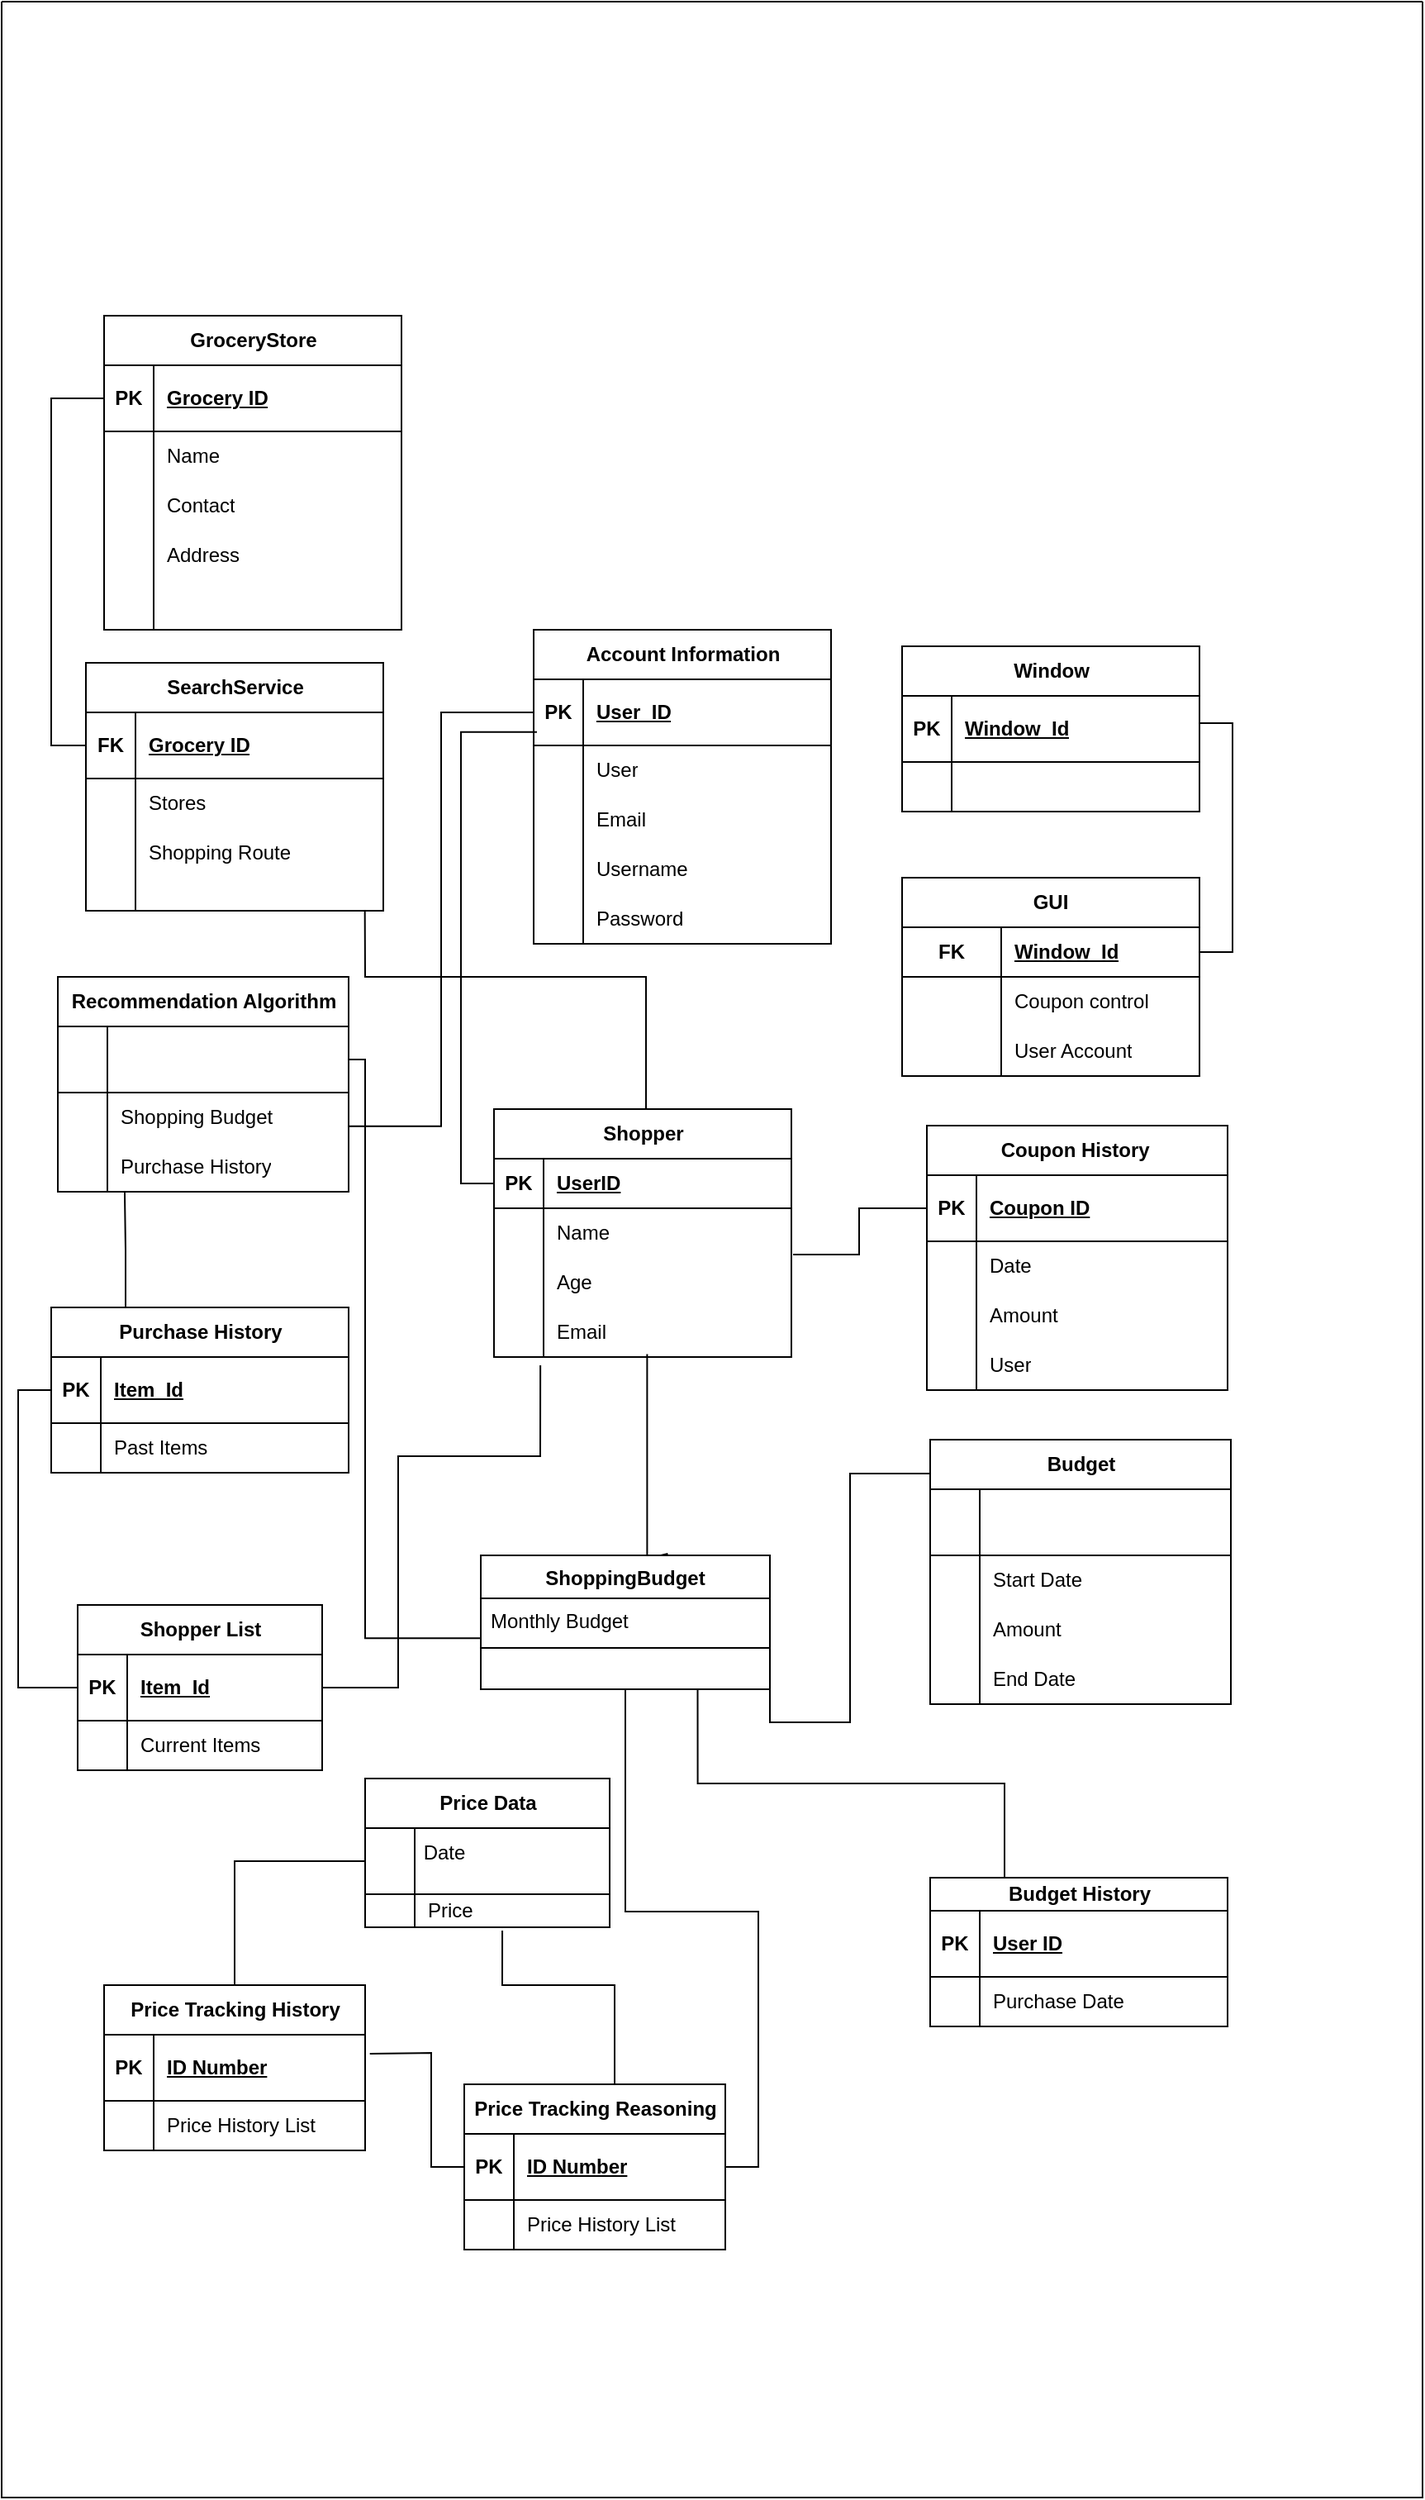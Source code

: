 <mxfile version="22.0.8" type="google">
  <diagram name="class diagram" id="4dWl3C3BqsDxm5pRTNil">
    <mxGraphModel grid="1" page="1" gridSize="10" guides="1" tooltips="1" connect="1" arrows="1" fold="1" pageScale="1" pageWidth="850" pageHeight="1100" math="0" shadow="0">
      <root>
        <mxCell id="0" />
        <mxCell id="1" parent="0" />
        <mxCell id="UsbSKTNLDGFMmhRvK32d-3" style="edgeStyle=orthogonalEdgeStyle;rounded=0;orthogonalLoop=1;jettySize=auto;html=1;exitX=0.25;exitY=0;exitDx=0;exitDy=0;" edge="1" parent="1">
          <mxGeometry relative="1" as="geometry">
            <mxPoint x="153" y="760" as="targetPoint" />
          </mxGeometry>
        </mxCell>
        <mxCell id="weznUKbV6BofV0ezgO-3-2" value="" style="swimlane;startSize=0;strokeColor=#050505;" vertex="1" parent="1">
          <mxGeometry x="80" y="-480" width="860" height="1510" as="geometry" />
        </mxCell>
        <mxCell id="weznUKbV6BofV0ezgO-3-4" style="edgeStyle=orthogonalEdgeStyle;rounded=0;orthogonalLoop=1;jettySize=auto;html=1;exitX=0;exitY=0.5;exitDx=0;exitDy=0;entryX=1;entryY=0.75;entryDx=0;entryDy=0;strokeColor=#FFFFFF;fillColor=#FFFFFF;" edge="1" parent="weznUKbV6BofV0ezgO-3-2">
          <mxGeometry relative="1" as="geometry">
            <mxPoint x="572" y="781.5" as="targetPoint" />
            <Array as="points">
              <mxPoint x="573" y="987" />
              <mxPoint x="573" y="782" />
            </Array>
            <mxPoint x="611" y="977" as="sourcePoint" />
          </mxGeometry>
        </mxCell>
        <mxCell id="ouSq3Xy1yTiM9iavqa5C-186" value="Window" style="shape=table;startSize=30;container=1;collapsible=1;childLayout=tableLayout;fixedRows=1;rowLines=0;fontStyle=1;align=center;resizeLast=1;html=1;" vertex="1" parent="weznUKbV6BofV0ezgO-3-2">
          <mxGeometry x="545" y="390" width="180" height="100" as="geometry">
            <mxRectangle x="360" y="43" width="60" height="30" as="alternateBounds" />
          </mxGeometry>
        </mxCell>
        <mxCell id="ouSq3Xy1yTiM9iavqa5C-187" value="" style="shape=tableRow;horizontal=0;startSize=0;swimlaneHead=0;swimlaneBody=0;fillColor=none;collapsible=0;dropTarget=0;points=[[0,0.5],[1,0.5]];portConstraint=eastwest;top=0;left=0;right=0;bottom=1;" vertex="1" parent="ouSq3Xy1yTiM9iavqa5C-186">
          <mxGeometry y="30" width="180" height="40" as="geometry" />
        </mxCell>
        <mxCell id="ouSq3Xy1yTiM9iavqa5C-188" value="PK" style="shape=partialRectangle;connectable=0;fillColor=none;top=0;left=0;bottom=0;right=0;fontStyle=1;overflow=hidden;whiteSpace=wrap;html=1;" vertex="1" parent="ouSq3Xy1yTiM9iavqa5C-187">
          <mxGeometry width="30" height="40" as="geometry">
            <mxRectangle width="30" height="40" as="alternateBounds" />
          </mxGeometry>
        </mxCell>
        <mxCell id="ouSq3Xy1yTiM9iavqa5C-189" value="Window_Id" style="shape=partialRectangle;connectable=0;fillColor=none;top=0;left=0;bottom=0;right=0;align=left;spacingLeft=6;fontStyle=5;overflow=hidden;whiteSpace=wrap;html=1;" vertex="1" parent="ouSq3Xy1yTiM9iavqa5C-187">
          <mxGeometry x="30" width="150" height="40" as="geometry">
            <mxRectangle width="150" height="40" as="alternateBounds" />
          </mxGeometry>
        </mxCell>
        <mxCell id="ouSq3Xy1yTiM9iavqa5C-193" value="" style="shape=tableRow;horizontal=0;startSize=0;swimlaneHead=0;swimlaneBody=0;fillColor=none;collapsible=0;dropTarget=0;points=[[0,0.5],[1,0.5]];portConstraint=eastwest;top=0;left=0;right=0;bottom=0;" vertex="1" parent="ouSq3Xy1yTiM9iavqa5C-186">
          <mxGeometry y="70" width="180" height="30" as="geometry" />
        </mxCell>
        <mxCell id="ouSq3Xy1yTiM9iavqa5C-194" value="" style="shape=partialRectangle;connectable=0;fillColor=none;top=0;left=0;bottom=0;right=0;editable=1;overflow=hidden;whiteSpace=wrap;html=1;" vertex="1" parent="ouSq3Xy1yTiM9iavqa5C-193">
          <mxGeometry width="30" height="30" as="geometry">
            <mxRectangle width="30" height="30" as="alternateBounds" />
          </mxGeometry>
        </mxCell>
        <mxCell id="ouSq3Xy1yTiM9iavqa5C-195" value="" style="shape=partialRectangle;connectable=0;fillColor=none;top=0;left=0;bottom=0;right=0;align=left;spacingLeft=6;overflow=hidden;whiteSpace=wrap;html=1;" vertex="1" parent="ouSq3Xy1yTiM9iavqa5C-193">
          <mxGeometry x="30" width="150" height="30" as="geometry">
            <mxRectangle width="150" height="30" as="alternateBounds" />
          </mxGeometry>
        </mxCell>
        <mxCell id="weznUKbV6BofV0ezgO-3-41" value="" style="text;html=1;align=center;verticalAlign=middle;resizable=0;points=[];autosize=1;strokeColor=#FFFFFF;fillColor=none;" vertex="1" parent="weznUKbV6BofV0ezgO-3-2">
          <mxGeometry x="477.99" y="1100" width="50" height="40" as="geometry" />
        </mxCell>
        <mxCell id="weznUKbV6BofV0ezgO-3-42" value="" style="endArrow=none;html=1;rounded=0;entryX=1.009;entryY=0.275;entryDx=0;entryDy=0;entryPerimeter=0;exitX=-0.026;exitY=0.263;exitDx=0;exitDy=0;exitPerimeter=0;strokeColor=#FFFFFF;fillColor=none;elbow=vertical;" edge="1" parent="weznUKbV6BofV0ezgO-3-2" source="weznUKbV6BofV0ezgO-3-41" target="weznUKbV6BofV0ezgO-3-41">
          <mxGeometry width="50" height="50" relative="1" as="geometry">
            <mxPoint x="462.99" y="1107.75" as="sourcePoint" />
            <mxPoint x="404.99" y="1114" as="targetPoint" />
          </mxGeometry>
        </mxCell>
        <mxCell id="weznUKbV6BofV0ezgO-3-43" value="" style="endArrow=none;html=1;rounded=0;entryX=1.017;entryY=0.638;entryDx=0;entryDy=0;entryPerimeter=0;exitX=-0.017;exitY=0.65;exitDx=0;exitDy=0;exitPerimeter=0;strokeColor=#FFFFFF;fillColor=none;" edge="1" parent="weznUKbV6BofV0ezgO-3-2" source="weznUKbV6BofV0ezgO-3-41" target="weznUKbV6BofV0ezgO-3-41">
          <mxGeometry width="50" height="50" relative="1" as="geometry">
            <mxPoint x="354.99" y="1164" as="sourcePoint" />
            <mxPoint x="404.99" y="1114" as="targetPoint" />
          </mxGeometry>
        </mxCell>
        <mxCell id="SJ3leQoSkbGK77hligRM-1" value="Recommendation Algorithm" style="shape=table;startSize=30;container=1;collapsible=1;childLayout=tableLayout;fixedRows=1;rowLines=0;fontStyle=1;align=center;resizeLast=1;html=1;" vertex="1" parent="weznUKbV6BofV0ezgO-3-2">
          <mxGeometry x="34" y="590" width="176" height="130" as="geometry" />
        </mxCell>
        <mxCell id="SJ3leQoSkbGK77hligRM-2" value="" style="shape=tableRow;horizontal=0;startSize=0;swimlaneHead=0;swimlaneBody=0;fillColor=none;collapsible=0;dropTarget=0;points=[[0,0.5],[1,0.5]];portConstraint=eastwest;top=0;left=0;right=0;bottom=1;" vertex="1" parent="SJ3leQoSkbGK77hligRM-1">
          <mxGeometry y="30" width="176" height="40" as="geometry" />
        </mxCell>
        <mxCell id="SJ3leQoSkbGK77hligRM-3" value="" style="shape=partialRectangle;connectable=0;fillColor=none;top=0;left=0;bottom=0;right=0;fontStyle=1;overflow=hidden;whiteSpace=wrap;html=1;" vertex="1" parent="SJ3leQoSkbGK77hligRM-2">
          <mxGeometry width="30" height="40" as="geometry">
            <mxRectangle width="30" height="40" as="alternateBounds" />
          </mxGeometry>
        </mxCell>
        <mxCell id="SJ3leQoSkbGK77hligRM-4" value="" style="shape=partialRectangle;connectable=0;fillColor=none;top=0;left=0;bottom=0;right=0;align=left;spacingLeft=6;fontStyle=5;overflow=hidden;whiteSpace=wrap;html=1;" vertex="1" parent="SJ3leQoSkbGK77hligRM-2">
          <mxGeometry x="30" width="146" height="40" as="geometry">
            <mxRectangle width="146" height="40" as="alternateBounds" />
          </mxGeometry>
        </mxCell>
        <mxCell id="SJ3leQoSkbGK77hligRM-5" value="" style="shape=tableRow;horizontal=0;startSize=0;swimlaneHead=0;swimlaneBody=0;fillColor=none;collapsible=0;dropTarget=0;points=[[0,0.5],[1,0.5]];portConstraint=eastwest;top=0;left=0;right=0;bottom=0;" vertex="1" parent="SJ3leQoSkbGK77hligRM-1">
          <mxGeometry y="70" width="176" height="30" as="geometry" />
        </mxCell>
        <mxCell id="SJ3leQoSkbGK77hligRM-6" value="" style="shape=partialRectangle;connectable=0;fillColor=none;top=0;left=0;bottom=0;right=0;editable=1;overflow=hidden;whiteSpace=wrap;html=1;" vertex="1" parent="SJ3leQoSkbGK77hligRM-5">
          <mxGeometry width="30" height="30" as="geometry">
            <mxRectangle width="30" height="30" as="alternateBounds" />
          </mxGeometry>
        </mxCell>
        <mxCell id="SJ3leQoSkbGK77hligRM-7" value="Shopping Budget" style="shape=partialRectangle;connectable=0;fillColor=none;top=0;left=0;bottom=0;right=0;align=left;spacingLeft=6;overflow=hidden;whiteSpace=wrap;html=1;" vertex="1" parent="SJ3leQoSkbGK77hligRM-5">
          <mxGeometry x="30" width="146" height="30" as="geometry">
            <mxRectangle width="146" height="30" as="alternateBounds" />
          </mxGeometry>
        </mxCell>
        <mxCell id="SJ3leQoSkbGK77hligRM-8" value="" style="shape=tableRow;horizontal=0;startSize=0;swimlaneHead=0;swimlaneBody=0;fillColor=none;collapsible=0;dropTarget=0;points=[[0,0.5],[1,0.5]];portConstraint=eastwest;top=0;left=0;right=0;bottom=0;" vertex="1" parent="SJ3leQoSkbGK77hligRM-1">
          <mxGeometry y="100" width="176" height="30" as="geometry" />
        </mxCell>
        <mxCell id="SJ3leQoSkbGK77hligRM-9" value="" style="shape=partialRectangle;connectable=0;fillColor=none;top=0;left=0;bottom=0;right=0;editable=1;overflow=hidden;whiteSpace=wrap;html=1;" vertex="1" parent="SJ3leQoSkbGK77hligRM-8">
          <mxGeometry width="30" height="30" as="geometry">
            <mxRectangle width="30" height="30" as="alternateBounds" />
          </mxGeometry>
        </mxCell>
        <mxCell id="SJ3leQoSkbGK77hligRM-10" value="Purchase History" style="shape=partialRectangle;connectable=0;fillColor=none;top=0;left=0;bottom=0;right=0;align=left;spacingLeft=6;overflow=hidden;whiteSpace=wrap;html=1;" vertex="1" parent="SJ3leQoSkbGK77hligRM-8">
          <mxGeometry x="30" width="146" height="30" as="geometry">
            <mxRectangle width="146" height="30" as="alternateBounds" />
          </mxGeometry>
        </mxCell>
        <mxCell id="6ARihPBH7zPpQs7wttug-4" value="Account Information" style="shape=table;startSize=30;container=1;collapsible=1;childLayout=tableLayout;fixedRows=1;rowLines=0;fontStyle=1;align=center;resizeLast=1;html=1;" vertex="1" parent="weznUKbV6BofV0ezgO-3-2">
          <mxGeometry x="322" y="380" width="180" height="190" as="geometry">
            <mxRectangle x="360" y="43" width="60" height="30" as="alternateBounds" />
          </mxGeometry>
        </mxCell>
        <mxCell id="6ARihPBH7zPpQs7wttug-5" value="" style="shape=tableRow;horizontal=0;startSize=0;swimlaneHead=0;swimlaneBody=0;fillColor=none;collapsible=0;dropTarget=0;points=[[0,0.5],[1,0.5]];portConstraint=eastwest;top=0;left=0;right=0;bottom=1;" vertex="1" parent="6ARihPBH7zPpQs7wttug-4">
          <mxGeometry y="30" width="180" height="40" as="geometry" />
        </mxCell>
        <mxCell id="6ARihPBH7zPpQs7wttug-6" value="PK" style="shape=partialRectangle;connectable=0;fillColor=none;top=0;left=0;bottom=0;right=0;fontStyle=1;overflow=hidden;whiteSpace=wrap;html=1;" vertex="1" parent="6ARihPBH7zPpQs7wttug-5">
          <mxGeometry width="30" height="40" as="geometry">
            <mxRectangle width="30" height="40" as="alternateBounds" />
          </mxGeometry>
        </mxCell>
        <mxCell id="6ARihPBH7zPpQs7wttug-7" value="User_ID" style="shape=partialRectangle;connectable=0;fillColor=none;top=0;left=0;bottom=0;right=0;align=left;spacingLeft=6;fontStyle=5;overflow=hidden;whiteSpace=wrap;html=1;" vertex="1" parent="6ARihPBH7zPpQs7wttug-5">
          <mxGeometry x="30" width="150" height="40" as="geometry">
            <mxRectangle width="150" height="40" as="alternateBounds" />
          </mxGeometry>
        </mxCell>
        <mxCell id="6ARihPBH7zPpQs7wttug-8" value="" style="shape=tableRow;horizontal=0;startSize=0;swimlaneHead=0;swimlaneBody=0;fillColor=none;collapsible=0;dropTarget=0;points=[[0,0.5],[1,0.5]];portConstraint=eastwest;top=0;left=0;right=0;bottom=0;" vertex="1" parent="6ARihPBH7zPpQs7wttug-4">
          <mxGeometry y="70" width="180" height="30" as="geometry" />
        </mxCell>
        <mxCell id="6ARihPBH7zPpQs7wttug-9" value="" style="shape=partialRectangle;connectable=0;fillColor=none;top=0;left=0;bottom=0;right=0;editable=1;overflow=hidden;whiteSpace=wrap;html=1;" vertex="1" parent="6ARihPBH7zPpQs7wttug-8">
          <mxGeometry width="30" height="30" as="geometry">
            <mxRectangle width="30" height="30" as="alternateBounds" />
          </mxGeometry>
        </mxCell>
        <mxCell id="6ARihPBH7zPpQs7wttug-10" value="User" style="shape=partialRectangle;connectable=0;fillColor=none;top=0;left=0;bottom=0;right=0;align=left;spacingLeft=6;overflow=hidden;whiteSpace=wrap;html=1;" vertex="1" parent="6ARihPBH7zPpQs7wttug-8">
          <mxGeometry x="30" width="150" height="30" as="geometry">
            <mxRectangle width="150" height="30" as="alternateBounds" />
          </mxGeometry>
        </mxCell>
        <mxCell id="6ARihPBH7zPpQs7wttug-11" value="" style="shape=tableRow;horizontal=0;startSize=0;swimlaneHead=0;swimlaneBody=0;fillColor=none;collapsible=0;dropTarget=0;points=[[0,0.5],[1,0.5]];portConstraint=eastwest;top=0;left=0;right=0;bottom=0;" vertex="1" parent="6ARihPBH7zPpQs7wttug-4">
          <mxGeometry y="100" width="180" height="30" as="geometry" />
        </mxCell>
        <mxCell id="6ARihPBH7zPpQs7wttug-12" value="" style="shape=partialRectangle;connectable=0;fillColor=none;top=0;left=0;bottom=0;right=0;editable=1;overflow=hidden;whiteSpace=wrap;html=1;" vertex="1" parent="6ARihPBH7zPpQs7wttug-11">
          <mxGeometry width="30" height="30" as="geometry">
            <mxRectangle width="30" height="30" as="alternateBounds" />
          </mxGeometry>
        </mxCell>
        <mxCell id="6ARihPBH7zPpQs7wttug-13" value="Email" style="shape=partialRectangle;connectable=0;fillColor=none;top=0;left=0;bottom=0;right=0;align=left;spacingLeft=6;overflow=hidden;whiteSpace=wrap;html=1;" vertex="1" parent="6ARihPBH7zPpQs7wttug-11">
          <mxGeometry x="30" width="150" height="30" as="geometry">
            <mxRectangle width="150" height="30" as="alternateBounds" />
          </mxGeometry>
        </mxCell>
        <mxCell id="6ARihPBH7zPpQs7wttug-14" value="" style="shape=tableRow;horizontal=0;startSize=0;swimlaneHead=0;swimlaneBody=0;fillColor=none;collapsible=0;dropTarget=0;points=[[0,0.5],[1,0.5]];portConstraint=eastwest;top=0;left=0;right=0;bottom=0;" vertex="1" parent="6ARihPBH7zPpQs7wttug-4">
          <mxGeometry y="130" width="180" height="30" as="geometry" />
        </mxCell>
        <mxCell id="6ARihPBH7zPpQs7wttug-15" value="" style="shape=partialRectangle;connectable=0;fillColor=none;top=0;left=0;bottom=0;right=0;editable=1;overflow=hidden;whiteSpace=wrap;html=1;" vertex="1" parent="6ARihPBH7zPpQs7wttug-14">
          <mxGeometry width="30" height="30" as="geometry">
            <mxRectangle width="30" height="30" as="alternateBounds" />
          </mxGeometry>
        </mxCell>
        <mxCell id="6ARihPBH7zPpQs7wttug-16" value="Username" style="shape=partialRectangle;connectable=0;fillColor=none;top=0;left=0;bottom=0;right=0;align=left;spacingLeft=6;overflow=hidden;whiteSpace=wrap;html=1;" vertex="1" parent="6ARihPBH7zPpQs7wttug-14">
          <mxGeometry x="30" width="150" height="30" as="geometry">
            <mxRectangle width="150" height="30" as="alternateBounds" />
          </mxGeometry>
        </mxCell>
        <mxCell id="6ARihPBH7zPpQs7wttug-17" value="" style="shape=tableRow;horizontal=0;startSize=0;swimlaneHead=0;swimlaneBody=0;fillColor=none;collapsible=0;dropTarget=0;points=[[0,0.5],[1,0.5]];portConstraint=eastwest;top=0;left=0;right=0;bottom=0;" vertex="1" parent="6ARihPBH7zPpQs7wttug-4">
          <mxGeometry y="160" width="180" height="30" as="geometry" />
        </mxCell>
        <mxCell id="6ARihPBH7zPpQs7wttug-18" value="" style="shape=partialRectangle;connectable=0;fillColor=none;top=0;left=0;bottom=0;right=0;editable=1;overflow=hidden;whiteSpace=wrap;html=1;" vertex="1" parent="6ARihPBH7zPpQs7wttug-17">
          <mxGeometry width="30" height="30" as="geometry">
            <mxRectangle width="30" height="30" as="alternateBounds" />
          </mxGeometry>
        </mxCell>
        <mxCell id="6ARihPBH7zPpQs7wttug-19" value="Password" style="shape=partialRectangle;connectable=0;fillColor=none;top=0;left=0;bottom=0;right=0;align=left;spacingLeft=6;overflow=hidden;whiteSpace=wrap;html=1;" vertex="1" parent="6ARihPBH7zPpQs7wttug-17">
          <mxGeometry x="30" width="150" height="30" as="geometry">
            <mxRectangle width="150" height="30" as="alternateBounds" />
          </mxGeometry>
        </mxCell>
        <mxCell id="o0mX9HrFcvg6pV6Zz4DE-21" value="Purchase History" style="shape=table;startSize=30;container=1;collapsible=1;childLayout=tableLayout;fixedRows=1;rowLines=0;fontStyle=1;align=center;resizeLast=1;html=1;" vertex="1" parent="weznUKbV6BofV0ezgO-3-2">
          <mxGeometry x="30" y="790" width="180" height="100" as="geometry" />
        </mxCell>
        <mxCell id="o0mX9HrFcvg6pV6Zz4DE-22" value="" style="shape=tableRow;horizontal=0;startSize=0;swimlaneHead=0;swimlaneBody=0;fillColor=none;collapsible=0;dropTarget=0;points=[[0,0.5],[1,0.5]];portConstraint=eastwest;top=0;left=0;right=0;bottom=1;" vertex="1" parent="o0mX9HrFcvg6pV6Zz4DE-21">
          <mxGeometry y="30" width="180" height="40" as="geometry" />
        </mxCell>
        <mxCell id="o0mX9HrFcvg6pV6Zz4DE-23" value="PK" style="shape=partialRectangle;connectable=0;fillColor=none;top=0;left=0;bottom=0;right=0;fontStyle=1;overflow=hidden;whiteSpace=wrap;html=1;" vertex="1" parent="o0mX9HrFcvg6pV6Zz4DE-22">
          <mxGeometry width="30" height="40" as="geometry">
            <mxRectangle width="30" height="40" as="alternateBounds" />
          </mxGeometry>
        </mxCell>
        <mxCell id="o0mX9HrFcvg6pV6Zz4DE-24" value="Item_Id" style="shape=partialRectangle;connectable=0;fillColor=none;top=0;left=0;bottom=0;right=0;align=left;spacingLeft=6;fontStyle=5;overflow=hidden;whiteSpace=wrap;html=1;" vertex="1" parent="o0mX9HrFcvg6pV6Zz4DE-22">
          <mxGeometry x="30" width="150" height="40" as="geometry">
            <mxRectangle width="150" height="40" as="alternateBounds" />
          </mxGeometry>
        </mxCell>
        <mxCell id="o0mX9HrFcvg6pV6Zz4DE-25" value="" style="shape=tableRow;horizontal=0;startSize=0;swimlaneHead=0;swimlaneBody=0;fillColor=none;collapsible=0;dropTarget=0;points=[[0,0.5],[1,0.5]];portConstraint=eastwest;top=0;left=0;right=0;bottom=0;" vertex="1" parent="o0mX9HrFcvg6pV6Zz4DE-21">
          <mxGeometry y="70" width="180" height="30" as="geometry" />
        </mxCell>
        <mxCell id="o0mX9HrFcvg6pV6Zz4DE-26" value="" style="shape=partialRectangle;connectable=0;fillColor=none;top=0;left=0;bottom=0;right=0;editable=1;overflow=hidden;whiteSpace=wrap;html=1;" vertex="1" parent="o0mX9HrFcvg6pV6Zz4DE-25">
          <mxGeometry width="30" height="30" as="geometry">
            <mxRectangle width="30" height="30" as="alternateBounds" />
          </mxGeometry>
        </mxCell>
        <mxCell id="o0mX9HrFcvg6pV6Zz4DE-27" value="Past Items" style="shape=partialRectangle;connectable=0;fillColor=none;top=0;left=0;bottom=0;right=0;align=left;spacingLeft=6;overflow=hidden;whiteSpace=wrap;html=1;" vertex="1" parent="o0mX9HrFcvg6pV6Zz4DE-25">
          <mxGeometry x="30" width="150" height="30" as="geometry">
            <mxRectangle width="150" height="30" as="alternateBounds" />
          </mxGeometry>
        </mxCell>
        <mxCell id="ouSq3Xy1yTiM9iavqa5C-151" value="GUI" style="shape=table;startSize=30;container=1;collapsible=1;childLayout=tableLayout;fixedRows=1;rowLines=0;fontStyle=1;align=center;resizeLast=1;html=1;whiteSpace=wrap;" vertex="1" parent="weznUKbV6BofV0ezgO-3-2">
          <mxGeometry x="545" y="530" width="180" height="120" as="geometry">
            <mxRectangle x="862" y="200" width="90" height="30" as="alternateBounds" />
          </mxGeometry>
        </mxCell>
        <mxCell id="ouSq3Xy1yTiM9iavqa5C-155" value="" style="shape=tableRow;horizontal=0;startSize=0;swimlaneHead=0;swimlaneBody=0;fillColor=none;collapsible=0;dropTarget=0;points=[[0,0.5],[1,0.5]];portConstraint=eastwest;top=0;left=0;right=0;bottom=1;html=1;" vertex="1" parent="ouSq3Xy1yTiM9iavqa5C-151">
          <mxGeometry y="30" width="180" height="30" as="geometry" />
        </mxCell>
        <mxCell id="ouSq3Xy1yTiM9iavqa5C-156" value="FK" style="shape=partialRectangle;connectable=0;fillColor=none;top=0;left=0;bottom=0;right=0;fontStyle=1;overflow=hidden;html=1;whiteSpace=wrap;" vertex="1" parent="ouSq3Xy1yTiM9iavqa5C-155">
          <mxGeometry width="60" height="30" as="geometry">
            <mxRectangle width="60" height="30" as="alternateBounds" />
          </mxGeometry>
        </mxCell>
        <mxCell id="ouSq3Xy1yTiM9iavqa5C-157" value="Window_Id" style="shape=partialRectangle;connectable=0;fillColor=none;top=0;left=0;bottom=0;right=0;align=left;spacingLeft=6;fontStyle=5;overflow=hidden;html=1;whiteSpace=wrap;" vertex="1" parent="ouSq3Xy1yTiM9iavqa5C-155">
          <mxGeometry x="60" width="120" height="30" as="geometry">
            <mxRectangle width="120" height="30" as="alternateBounds" />
          </mxGeometry>
        </mxCell>
        <mxCell id="ouSq3Xy1yTiM9iavqa5C-161" value="" style="shape=tableRow;horizontal=0;startSize=0;swimlaneHead=0;swimlaneBody=0;fillColor=none;collapsible=0;dropTarget=0;points=[[0,0.5],[1,0.5]];portConstraint=eastwest;top=0;left=0;right=0;bottom=0;html=1;" vertex="1" parent="ouSq3Xy1yTiM9iavqa5C-151">
          <mxGeometry y="60" width="180" height="30" as="geometry" />
        </mxCell>
        <mxCell id="ouSq3Xy1yTiM9iavqa5C-162" value="" style="shape=partialRectangle;connectable=0;fillColor=none;top=0;left=0;bottom=0;right=0;editable=1;overflow=hidden;html=1;whiteSpace=wrap;" vertex="1" parent="ouSq3Xy1yTiM9iavqa5C-161">
          <mxGeometry width="60" height="30" as="geometry">
            <mxRectangle width="60" height="30" as="alternateBounds" />
          </mxGeometry>
        </mxCell>
        <mxCell id="ouSq3Xy1yTiM9iavqa5C-163" value="Coupon control" style="shape=partialRectangle;connectable=0;fillColor=none;top=0;left=0;bottom=0;right=0;align=left;spacingLeft=6;overflow=hidden;html=1;whiteSpace=wrap;" vertex="1" parent="ouSq3Xy1yTiM9iavqa5C-161">
          <mxGeometry x="60" width="120" height="30" as="geometry">
            <mxRectangle width="120" height="30" as="alternateBounds" />
          </mxGeometry>
        </mxCell>
        <mxCell id="ouSq3Xy1yTiM9iavqa5C-167" value="" style="shape=tableRow;horizontal=0;startSize=0;swimlaneHead=0;swimlaneBody=0;fillColor=none;collapsible=0;dropTarget=0;points=[[0,0.5],[1,0.5]];portConstraint=eastwest;top=0;left=0;right=0;bottom=0;html=1;" vertex="1" parent="ouSq3Xy1yTiM9iavqa5C-151">
          <mxGeometry y="90" width="180" height="30" as="geometry" />
        </mxCell>
        <mxCell id="ouSq3Xy1yTiM9iavqa5C-168" value="" style="shape=partialRectangle;connectable=0;fillColor=none;top=0;left=0;bottom=0;right=0;editable=1;overflow=hidden;html=1;whiteSpace=wrap;" vertex="1" parent="ouSq3Xy1yTiM9iavqa5C-167">
          <mxGeometry width="60" height="30" as="geometry">
            <mxRectangle width="60" height="30" as="alternateBounds" />
          </mxGeometry>
        </mxCell>
        <mxCell id="ouSq3Xy1yTiM9iavqa5C-169" value="User Account" style="shape=partialRectangle;connectable=0;fillColor=none;top=0;left=0;bottom=0;right=0;align=left;spacingLeft=6;overflow=hidden;html=1;whiteSpace=wrap;" vertex="1" parent="ouSq3Xy1yTiM9iavqa5C-167">
          <mxGeometry x="60" width="120" height="30" as="geometry">
            <mxRectangle width="120" height="30" as="alternateBounds" />
          </mxGeometry>
        </mxCell>
        <mxCell id="Zp4c3lxyXSrKUHAcPkxC-21" style="edgeStyle=orthogonalEdgeStyle;rounded=0;orthogonalLoop=1;jettySize=auto;html=1;exitX=0.25;exitY=0;exitDx=0;exitDy=0;entryX=0.23;entryY=1.012;entryDx=0;entryDy=0;entryPerimeter=0;endArrow=none;endFill=0;" edge="1" parent="weznUKbV6BofV0ezgO-3-2" source="o0mX9HrFcvg6pV6Zz4DE-21" target="SJ3leQoSkbGK77hligRM-8">
          <mxGeometry relative="1" as="geometry">
            <mxPoint x="54" y="770" as="sourcePoint" />
            <mxPoint x="54" y="630" as="targetPoint" />
          </mxGeometry>
        </mxCell>
        <mxCell id="6ARihPBH7zPpQs7wttug-24" style="edgeStyle=orthogonalEdgeStyle;rounded=0;orthogonalLoop=1;jettySize=auto;html=1;exitX=1;exitY=0.5;exitDx=0;exitDy=0;entryX=0.998;entryY=0.412;entryDx=0;entryDy=0;entryPerimeter=0;endArrow=none;endFill=0;" edge="1" parent="weznUKbV6BofV0ezgO-3-2" source="ouSq3Xy1yTiM9iavqa5C-155" target="ouSq3Xy1yTiM9iavqa5C-187">
          <mxGeometry relative="1" as="geometry" />
        </mxCell>
        <mxCell id="o0mX9HrFcvg6pV6Zz4DE-31" value="Shopper List" style="shape=table;startSize=30;container=1;collapsible=1;childLayout=tableLayout;fixedRows=1;rowLines=0;fontStyle=1;align=center;resizeLast=1;html=1;" vertex="1" parent="weznUKbV6BofV0ezgO-3-2">
          <mxGeometry x="46" y="970" width="148" height="100" as="geometry" />
        </mxCell>
        <mxCell id="o0mX9HrFcvg6pV6Zz4DE-32" value="" style="shape=tableRow;horizontal=0;startSize=0;swimlaneHead=0;swimlaneBody=0;fillColor=none;collapsible=0;dropTarget=0;points=[[0,0.5],[1,0.5]];portConstraint=eastwest;top=0;left=0;right=0;bottom=1;" vertex="1" parent="o0mX9HrFcvg6pV6Zz4DE-31">
          <mxGeometry y="30" width="148" height="40" as="geometry" />
        </mxCell>
        <mxCell id="o0mX9HrFcvg6pV6Zz4DE-33" value="PK" style="shape=partialRectangle;connectable=0;fillColor=none;top=0;left=0;bottom=0;right=0;fontStyle=1;overflow=hidden;whiteSpace=wrap;html=1;" vertex="1" parent="o0mX9HrFcvg6pV6Zz4DE-32">
          <mxGeometry width="30" height="40" as="geometry">
            <mxRectangle width="30" height="40" as="alternateBounds" />
          </mxGeometry>
        </mxCell>
        <mxCell id="o0mX9HrFcvg6pV6Zz4DE-34" value="Item_Id" style="shape=partialRectangle;connectable=0;fillColor=none;top=0;left=0;bottom=0;right=0;align=left;spacingLeft=6;fontStyle=5;overflow=hidden;whiteSpace=wrap;html=1;" vertex="1" parent="o0mX9HrFcvg6pV6Zz4DE-32">
          <mxGeometry x="30" width="118" height="40" as="geometry">
            <mxRectangle width="118" height="40" as="alternateBounds" />
          </mxGeometry>
        </mxCell>
        <mxCell id="o0mX9HrFcvg6pV6Zz4DE-35" value="" style="shape=tableRow;horizontal=0;startSize=0;swimlaneHead=0;swimlaneBody=0;fillColor=none;collapsible=0;dropTarget=0;points=[[0,0.5],[1,0.5]];portConstraint=eastwest;top=0;left=0;right=0;bottom=0;" vertex="1" parent="o0mX9HrFcvg6pV6Zz4DE-31">
          <mxGeometry y="70" width="148" height="30" as="geometry" />
        </mxCell>
        <mxCell id="o0mX9HrFcvg6pV6Zz4DE-36" value="" style="shape=partialRectangle;connectable=0;fillColor=none;top=0;left=0;bottom=0;right=0;editable=1;overflow=hidden;whiteSpace=wrap;html=1;" vertex="1" parent="o0mX9HrFcvg6pV6Zz4DE-35">
          <mxGeometry width="30" height="30" as="geometry">
            <mxRectangle width="30" height="30" as="alternateBounds" />
          </mxGeometry>
        </mxCell>
        <mxCell id="o0mX9HrFcvg6pV6Zz4DE-37" value="Current Items" style="shape=partialRectangle;connectable=0;fillColor=none;top=0;left=0;bottom=0;right=0;align=left;spacingLeft=6;overflow=hidden;whiteSpace=wrap;html=1;" vertex="1" parent="o0mX9HrFcvg6pV6Zz4DE-35">
          <mxGeometry x="30" width="118" height="30" as="geometry">
            <mxRectangle width="118" height="30" as="alternateBounds" />
          </mxGeometry>
        </mxCell>
        <mxCell id="3DZH0IYG0wTux59ilP_C-9" value="Price Data" style="shape=table;startSize=30;container=1;collapsible=1;childLayout=tableLayout;fixedRows=1;rowLines=0;fontStyle=1;align=center;resizeLast=1;html=1;" vertex="1" parent="weznUKbV6BofV0ezgO-3-2">
          <mxGeometry x="220" y="1075" width="148" height="90" as="geometry" />
        </mxCell>
        <mxCell id="3DZH0IYG0wTux59ilP_C-10" value="" style="shape=tableRow;horizontal=0;startSize=0;swimlaneHead=0;swimlaneBody=0;fillColor=none;collapsible=0;dropTarget=0;points=[[0,0.5],[1,0.5]];portConstraint=eastwest;top=0;left=0;right=0;bottom=1;" vertex="1" parent="3DZH0IYG0wTux59ilP_C-9">
          <mxGeometry y="30" width="148" height="40" as="geometry" />
        </mxCell>
        <mxCell id="3DZH0IYG0wTux59ilP_C-11" value="" style="shape=partialRectangle;connectable=0;fillColor=none;top=0;left=0;bottom=0;right=0;fontStyle=1;overflow=hidden;whiteSpace=wrap;html=1;" vertex="1" parent="3DZH0IYG0wTux59ilP_C-10">
          <mxGeometry width="30" height="40" as="geometry">
            <mxRectangle width="30" height="40" as="alternateBounds" />
          </mxGeometry>
        </mxCell>
        <mxCell id="3DZH0IYG0wTux59ilP_C-12" value="" style="shape=partialRectangle;connectable=0;fillColor=none;top=0;left=0;bottom=0;right=0;align=left;spacingLeft=6;fontStyle=5;overflow=hidden;whiteSpace=wrap;html=1;" vertex="1" parent="3DZH0IYG0wTux59ilP_C-10">
          <mxGeometry x="30" width="118" height="40" as="geometry">
            <mxRectangle width="118" height="40" as="alternateBounds" />
          </mxGeometry>
        </mxCell>
        <mxCell id="3DZH0IYG0wTux59ilP_C-13" value="" style="shape=tableRow;horizontal=0;startSize=0;swimlaneHead=0;swimlaneBody=0;fillColor=none;collapsible=0;dropTarget=0;points=[[0,0.5],[1,0.5]];portConstraint=eastwest;top=0;left=0;right=0;bottom=0;" vertex="1" parent="3DZH0IYG0wTux59ilP_C-9">
          <mxGeometry y="70" width="148" height="20" as="geometry" />
        </mxCell>
        <mxCell id="3DZH0IYG0wTux59ilP_C-14" value="" style="shape=partialRectangle;connectable=0;fillColor=none;top=0;left=0;bottom=0;right=0;editable=1;overflow=hidden;whiteSpace=wrap;html=1;" vertex="1" parent="3DZH0IYG0wTux59ilP_C-13">
          <mxGeometry width="30" height="20" as="geometry">
            <mxRectangle width="30" height="20" as="alternateBounds" />
          </mxGeometry>
        </mxCell>
        <mxCell id="3DZH0IYG0wTux59ilP_C-15" value="Price" style="shape=partialRectangle;connectable=0;fillColor=none;top=0;left=0;bottom=0;right=0;align=left;spacingLeft=6;overflow=hidden;whiteSpace=wrap;html=1;" vertex="1" parent="3DZH0IYG0wTux59ilP_C-13">
          <mxGeometry x="30" width="118" height="20" as="geometry">
            <mxRectangle width="118" height="20" as="alternateBounds" />
          </mxGeometry>
        </mxCell>
        <mxCell id="3DZH0IYG0wTux59ilP_C-29" value="Price Tracking History" style="shape=table;startSize=30;container=1;collapsible=1;childLayout=tableLayout;fixedRows=1;rowLines=0;fontStyle=1;align=center;resizeLast=1;html=1;" vertex="1" parent="weznUKbV6BofV0ezgO-3-2">
          <mxGeometry x="62.0" y="1200" width="158" height="100" as="geometry" />
        </mxCell>
        <mxCell id="3DZH0IYG0wTux59ilP_C-30" value="" style="shape=tableRow;horizontal=0;startSize=0;swimlaneHead=0;swimlaneBody=0;fillColor=none;collapsible=0;dropTarget=0;points=[[0,0.5],[1,0.5]];portConstraint=eastwest;top=0;left=0;right=0;bottom=1;" vertex="1" parent="3DZH0IYG0wTux59ilP_C-29">
          <mxGeometry y="30" width="158" height="40" as="geometry" />
        </mxCell>
        <mxCell id="3DZH0IYG0wTux59ilP_C-31" value="PK" style="shape=partialRectangle;connectable=0;fillColor=none;top=0;left=0;bottom=0;right=0;fontStyle=1;overflow=hidden;whiteSpace=wrap;html=1;" vertex="1" parent="3DZH0IYG0wTux59ilP_C-30">
          <mxGeometry width="30" height="40" as="geometry">
            <mxRectangle width="30" height="40" as="alternateBounds" />
          </mxGeometry>
        </mxCell>
        <mxCell id="3DZH0IYG0wTux59ilP_C-32" value="ID Number" style="shape=partialRectangle;connectable=0;fillColor=none;top=0;left=0;bottom=0;right=0;align=left;spacingLeft=6;fontStyle=5;overflow=hidden;whiteSpace=wrap;html=1;" vertex="1" parent="3DZH0IYG0wTux59ilP_C-30">
          <mxGeometry x="30" width="128" height="40" as="geometry">
            <mxRectangle width="128" height="40" as="alternateBounds" />
          </mxGeometry>
        </mxCell>
        <mxCell id="3DZH0IYG0wTux59ilP_C-33" value="" style="shape=tableRow;horizontal=0;startSize=0;swimlaneHead=0;swimlaneBody=0;fillColor=none;collapsible=0;dropTarget=0;points=[[0,0.5],[1,0.5]];portConstraint=eastwest;top=0;left=0;right=0;bottom=0;" vertex="1" parent="3DZH0IYG0wTux59ilP_C-29">
          <mxGeometry y="70" width="158" height="30" as="geometry" />
        </mxCell>
        <mxCell id="3DZH0IYG0wTux59ilP_C-34" value="" style="shape=partialRectangle;connectable=0;fillColor=none;top=0;left=0;bottom=0;right=0;editable=1;overflow=hidden;whiteSpace=wrap;html=1;" vertex="1" parent="3DZH0IYG0wTux59ilP_C-33">
          <mxGeometry width="30" height="30" as="geometry">
            <mxRectangle width="30" height="30" as="alternateBounds" />
          </mxGeometry>
        </mxCell>
        <mxCell id="3DZH0IYG0wTux59ilP_C-35" value="Price History List" style="shape=partialRectangle;connectable=0;fillColor=none;top=0;left=0;bottom=0;right=0;align=left;spacingLeft=6;overflow=hidden;whiteSpace=wrap;html=1;" vertex="1" parent="3DZH0IYG0wTux59ilP_C-33">
          <mxGeometry x="30" width="128" height="30" as="geometry">
            <mxRectangle width="128" height="30" as="alternateBounds" />
          </mxGeometry>
        </mxCell>
        <mxCell id="3DZH0IYG0wTux59ilP_C-156" value="Price Tracking Reasoning" style="shape=table;startSize=30;container=1;collapsible=1;childLayout=tableLayout;fixedRows=1;rowLines=0;fontStyle=1;align=center;resizeLast=1;html=1;" vertex="1" parent="weznUKbV6BofV0ezgO-3-2">
          <mxGeometry x="280" y="1260" width="158" height="100" as="geometry" />
        </mxCell>
        <mxCell id="3DZH0IYG0wTux59ilP_C-157" value="" style="shape=tableRow;horizontal=0;startSize=0;swimlaneHead=0;swimlaneBody=0;fillColor=none;collapsible=0;dropTarget=0;points=[[0,0.5],[1,0.5]];portConstraint=eastwest;top=0;left=0;right=0;bottom=1;" vertex="1" parent="3DZH0IYG0wTux59ilP_C-156">
          <mxGeometry y="30" width="158" height="40" as="geometry" />
        </mxCell>
        <mxCell id="3DZH0IYG0wTux59ilP_C-158" value="PK" style="shape=partialRectangle;connectable=0;fillColor=none;top=0;left=0;bottom=0;right=0;fontStyle=1;overflow=hidden;whiteSpace=wrap;html=1;" vertex="1" parent="3DZH0IYG0wTux59ilP_C-157">
          <mxGeometry width="30" height="40" as="geometry">
            <mxRectangle width="30" height="40" as="alternateBounds" />
          </mxGeometry>
        </mxCell>
        <mxCell id="3DZH0IYG0wTux59ilP_C-159" value="ID Number" style="shape=partialRectangle;connectable=0;fillColor=none;top=0;left=0;bottom=0;right=0;align=left;spacingLeft=6;fontStyle=5;overflow=hidden;whiteSpace=wrap;html=1;" vertex="1" parent="3DZH0IYG0wTux59ilP_C-157">
          <mxGeometry x="30" width="128" height="40" as="geometry">
            <mxRectangle width="128" height="40" as="alternateBounds" />
          </mxGeometry>
        </mxCell>
        <mxCell id="3DZH0IYG0wTux59ilP_C-160" value="" style="shape=tableRow;horizontal=0;startSize=0;swimlaneHead=0;swimlaneBody=0;fillColor=none;collapsible=0;dropTarget=0;points=[[0,0.5],[1,0.5]];portConstraint=eastwest;top=0;left=0;right=0;bottom=0;" vertex="1" parent="3DZH0IYG0wTux59ilP_C-156">
          <mxGeometry y="70" width="158" height="30" as="geometry" />
        </mxCell>
        <mxCell id="3DZH0IYG0wTux59ilP_C-161" value="" style="shape=partialRectangle;connectable=0;fillColor=none;top=0;left=0;bottom=0;right=0;editable=1;overflow=hidden;whiteSpace=wrap;html=1;" vertex="1" parent="3DZH0IYG0wTux59ilP_C-160">
          <mxGeometry width="30" height="30" as="geometry">
            <mxRectangle width="30" height="30" as="alternateBounds" />
          </mxGeometry>
        </mxCell>
        <mxCell id="3DZH0IYG0wTux59ilP_C-162" value="Price History List" style="shape=partialRectangle;connectable=0;fillColor=none;top=0;left=0;bottom=0;right=0;align=left;spacingLeft=6;overflow=hidden;whiteSpace=wrap;html=1;" vertex="1" parent="3DZH0IYG0wTux59ilP_C-160">
          <mxGeometry x="30" width="128" height="30" as="geometry">
            <mxRectangle width="128" height="30" as="alternateBounds" />
          </mxGeometry>
        </mxCell>
        <mxCell id="UWvc8zK9Ip14AItCY4oX-19" value="Coupon History&amp;nbsp;" style="shape=table;startSize=30;container=1;collapsible=1;childLayout=tableLayout;fixedRows=1;rowLines=0;fontStyle=1;align=center;resizeLast=1;html=1;" vertex="1" parent="weznUKbV6BofV0ezgO-3-2">
          <mxGeometry x="560" y="680" width="182" height="160" as="geometry">
            <mxRectangle x="360" y="43" width="60" height="30" as="alternateBounds" />
          </mxGeometry>
        </mxCell>
        <mxCell id="UWvc8zK9Ip14AItCY4oX-20" value="" style="shape=tableRow;horizontal=0;startSize=0;swimlaneHead=0;swimlaneBody=0;fillColor=none;collapsible=0;dropTarget=0;points=[[0,0.5],[1,0.5]];portConstraint=eastwest;top=0;left=0;right=0;bottom=1;" vertex="1" parent="UWvc8zK9Ip14AItCY4oX-19">
          <mxGeometry y="30" width="182" height="40" as="geometry" />
        </mxCell>
        <mxCell id="UWvc8zK9Ip14AItCY4oX-21" value="PK" style="shape=partialRectangle;connectable=0;fillColor=none;top=0;left=0;bottom=0;right=0;fontStyle=1;overflow=hidden;whiteSpace=wrap;html=1;" vertex="1" parent="UWvc8zK9Ip14AItCY4oX-20">
          <mxGeometry width="30" height="40" as="geometry">
            <mxRectangle width="30" height="40" as="alternateBounds" />
          </mxGeometry>
        </mxCell>
        <mxCell id="UWvc8zK9Ip14AItCY4oX-22" value="Coupon ID" style="shape=partialRectangle;connectable=0;fillColor=none;top=0;left=0;bottom=0;right=0;align=left;spacingLeft=6;fontStyle=5;overflow=hidden;whiteSpace=wrap;html=1;" vertex="1" parent="UWvc8zK9Ip14AItCY4oX-20">
          <mxGeometry x="30" width="152" height="40" as="geometry">
            <mxRectangle width="152" height="40" as="alternateBounds" />
          </mxGeometry>
        </mxCell>
        <mxCell id="UWvc8zK9Ip14AItCY4oX-23" value="" style="shape=tableRow;horizontal=0;startSize=0;swimlaneHead=0;swimlaneBody=0;fillColor=none;collapsible=0;dropTarget=0;points=[[0,0.5],[1,0.5]];portConstraint=eastwest;top=0;left=0;right=0;bottom=0;" vertex="1" parent="UWvc8zK9Ip14AItCY4oX-19">
          <mxGeometry y="70" width="182" height="30" as="geometry" />
        </mxCell>
        <mxCell id="UWvc8zK9Ip14AItCY4oX-24" value="" style="shape=partialRectangle;connectable=0;fillColor=none;top=0;left=0;bottom=0;right=0;editable=1;overflow=hidden;whiteSpace=wrap;html=1;" vertex="1" parent="UWvc8zK9Ip14AItCY4oX-23">
          <mxGeometry width="30" height="30" as="geometry">
            <mxRectangle width="30" height="30" as="alternateBounds" />
          </mxGeometry>
        </mxCell>
        <mxCell id="UWvc8zK9Ip14AItCY4oX-25" value="Date" style="shape=partialRectangle;connectable=0;fillColor=none;top=0;left=0;bottom=0;right=0;align=left;spacingLeft=6;overflow=hidden;whiteSpace=wrap;html=1;" vertex="1" parent="UWvc8zK9Ip14AItCY4oX-23">
          <mxGeometry x="30" width="152" height="30" as="geometry">
            <mxRectangle width="152" height="30" as="alternateBounds" />
          </mxGeometry>
        </mxCell>
        <mxCell id="UWvc8zK9Ip14AItCY4oX-26" value="" style="shape=tableRow;horizontal=0;startSize=0;swimlaneHead=0;swimlaneBody=0;fillColor=none;collapsible=0;dropTarget=0;points=[[0,0.5],[1,0.5]];portConstraint=eastwest;top=0;left=0;right=0;bottom=0;" vertex="1" parent="UWvc8zK9Ip14AItCY4oX-19">
          <mxGeometry y="100" width="182" height="30" as="geometry" />
        </mxCell>
        <mxCell id="UWvc8zK9Ip14AItCY4oX-27" value="" style="shape=partialRectangle;connectable=0;fillColor=none;top=0;left=0;bottom=0;right=0;editable=1;overflow=hidden;whiteSpace=wrap;html=1;" vertex="1" parent="UWvc8zK9Ip14AItCY4oX-26">
          <mxGeometry width="30" height="30" as="geometry">
            <mxRectangle width="30" height="30" as="alternateBounds" />
          </mxGeometry>
        </mxCell>
        <mxCell id="UWvc8zK9Ip14AItCY4oX-28" value="Amount&amp;nbsp;" style="shape=partialRectangle;connectable=0;fillColor=none;top=0;left=0;bottom=0;right=0;align=left;spacingLeft=6;overflow=hidden;whiteSpace=wrap;html=1;" vertex="1" parent="UWvc8zK9Ip14AItCY4oX-26">
          <mxGeometry x="30" width="152" height="30" as="geometry">
            <mxRectangle width="152" height="30" as="alternateBounds" />
          </mxGeometry>
        </mxCell>
        <mxCell id="UWvc8zK9Ip14AItCY4oX-29" value="" style="shape=tableRow;horizontal=0;startSize=0;swimlaneHead=0;swimlaneBody=0;fillColor=none;collapsible=0;dropTarget=0;points=[[0,0.5],[1,0.5]];portConstraint=eastwest;top=0;left=0;right=0;bottom=0;" vertex="1" parent="UWvc8zK9Ip14AItCY4oX-19">
          <mxGeometry y="130" width="182" height="30" as="geometry" />
        </mxCell>
        <mxCell id="UWvc8zK9Ip14AItCY4oX-30" value="" style="shape=partialRectangle;connectable=0;fillColor=none;top=0;left=0;bottom=0;right=0;editable=1;overflow=hidden;whiteSpace=wrap;html=1;" vertex="1" parent="UWvc8zK9Ip14AItCY4oX-29">
          <mxGeometry width="30" height="30" as="geometry">
            <mxRectangle width="30" height="30" as="alternateBounds" />
          </mxGeometry>
        </mxCell>
        <mxCell id="UWvc8zK9Ip14AItCY4oX-31" value="User" style="shape=partialRectangle;connectable=0;fillColor=none;top=0;left=0;bottom=0;right=0;align=left;spacingLeft=6;overflow=hidden;whiteSpace=wrap;html=1;" vertex="1" parent="UWvc8zK9Ip14AItCY4oX-29">
          <mxGeometry x="30" width="152" height="30" as="geometry">
            <mxRectangle width="152" height="30" as="alternateBounds" />
          </mxGeometry>
        </mxCell>
        <mxCell id="Z6cUa6diYSFVS8dJOhGn-1" value="SearchService" style="shape=table;startSize=30;container=1;collapsible=1;childLayout=tableLayout;fixedRows=1;rowLines=0;fontStyle=1;align=center;resizeLast=1;html=1;" vertex="1" parent="weznUKbV6BofV0ezgO-3-2">
          <mxGeometry x="51.0" y="400" width="180" height="150" as="geometry">
            <mxRectangle x="360" y="43" width="60" height="30" as="alternateBounds" />
          </mxGeometry>
        </mxCell>
        <mxCell id="Z6cUa6diYSFVS8dJOhGn-2" value="" style="shape=tableRow;horizontal=0;startSize=0;swimlaneHead=0;swimlaneBody=0;fillColor=none;collapsible=0;dropTarget=0;points=[[0,0.5],[1,0.5]];portConstraint=eastwest;top=0;left=0;right=0;bottom=1;" vertex="1" parent="Z6cUa6diYSFVS8dJOhGn-1">
          <mxGeometry y="30" width="180" height="40" as="geometry" />
        </mxCell>
        <mxCell id="Z6cUa6diYSFVS8dJOhGn-3" value="FK" style="shape=partialRectangle;connectable=0;fillColor=none;top=0;left=0;bottom=0;right=0;fontStyle=1;overflow=hidden;whiteSpace=wrap;html=1;" vertex="1" parent="Z6cUa6diYSFVS8dJOhGn-2">
          <mxGeometry width="30" height="40" as="geometry">
            <mxRectangle width="30" height="40" as="alternateBounds" />
          </mxGeometry>
        </mxCell>
        <mxCell id="Z6cUa6diYSFVS8dJOhGn-4" value="Grocery ID" style="shape=partialRectangle;connectable=0;fillColor=none;top=0;left=0;bottom=0;right=0;align=left;spacingLeft=6;fontStyle=5;overflow=hidden;whiteSpace=wrap;html=1;" vertex="1" parent="Z6cUa6diYSFVS8dJOhGn-2">
          <mxGeometry x="30" width="150" height="40" as="geometry">
            <mxRectangle width="150" height="40" as="alternateBounds" />
          </mxGeometry>
        </mxCell>
        <mxCell id="Z6cUa6diYSFVS8dJOhGn-5" value="" style="shape=tableRow;horizontal=0;startSize=0;swimlaneHead=0;swimlaneBody=0;fillColor=none;collapsible=0;dropTarget=0;points=[[0,0.5],[1,0.5]];portConstraint=eastwest;top=0;left=0;right=0;bottom=0;" vertex="1" parent="Z6cUa6diYSFVS8dJOhGn-1">
          <mxGeometry y="70" width="180" height="30" as="geometry" />
        </mxCell>
        <mxCell id="Z6cUa6diYSFVS8dJOhGn-6" value="" style="shape=partialRectangle;connectable=0;fillColor=none;top=0;left=0;bottom=0;right=0;editable=1;overflow=hidden;whiteSpace=wrap;html=1;" vertex="1" parent="Z6cUa6diYSFVS8dJOhGn-5">
          <mxGeometry width="30" height="30" as="geometry">
            <mxRectangle width="30" height="30" as="alternateBounds" />
          </mxGeometry>
        </mxCell>
        <mxCell id="Z6cUa6diYSFVS8dJOhGn-7" value="Stores" style="shape=partialRectangle;connectable=0;fillColor=none;top=0;left=0;bottom=0;right=0;align=left;spacingLeft=6;overflow=hidden;whiteSpace=wrap;html=1;" vertex="1" parent="Z6cUa6diYSFVS8dJOhGn-5">
          <mxGeometry x="30" width="150" height="30" as="geometry">
            <mxRectangle width="150" height="30" as="alternateBounds" />
          </mxGeometry>
        </mxCell>
        <mxCell id="Z6cUa6diYSFVS8dJOhGn-8" value="" style="shape=tableRow;horizontal=0;startSize=0;swimlaneHead=0;swimlaneBody=0;fillColor=none;collapsible=0;dropTarget=0;points=[[0,0.5],[1,0.5]];portConstraint=eastwest;top=0;left=0;right=0;bottom=0;" vertex="1" parent="Z6cUa6diYSFVS8dJOhGn-1">
          <mxGeometry y="100" width="180" height="30" as="geometry" />
        </mxCell>
        <mxCell id="Z6cUa6diYSFVS8dJOhGn-9" value="" style="shape=partialRectangle;connectable=0;fillColor=none;top=0;left=0;bottom=0;right=0;editable=1;overflow=hidden;whiteSpace=wrap;html=1;" vertex="1" parent="Z6cUa6diYSFVS8dJOhGn-8">
          <mxGeometry width="30" height="30" as="geometry">
            <mxRectangle width="30" height="30" as="alternateBounds" />
          </mxGeometry>
        </mxCell>
        <mxCell id="Z6cUa6diYSFVS8dJOhGn-10" value="Shopping Route" style="shape=partialRectangle;connectable=0;fillColor=none;top=0;left=0;bottom=0;right=0;align=left;spacingLeft=6;overflow=hidden;whiteSpace=wrap;html=1;" vertex="1" parent="Z6cUa6diYSFVS8dJOhGn-8">
          <mxGeometry x="30" width="150" height="30" as="geometry">
            <mxRectangle width="150" height="30" as="alternateBounds" />
          </mxGeometry>
        </mxCell>
        <mxCell id="Z6cUa6diYSFVS8dJOhGn-11" value="" style="shape=tableRow;horizontal=0;startSize=0;swimlaneHead=0;swimlaneBody=0;fillColor=none;collapsible=0;dropTarget=0;points=[[0,0.5],[1,0.5]];portConstraint=eastwest;top=0;left=0;right=0;bottom=0;" vertex="1" parent="Z6cUa6diYSFVS8dJOhGn-1">
          <mxGeometry y="130" width="180" height="20" as="geometry" />
        </mxCell>
        <mxCell id="Z6cUa6diYSFVS8dJOhGn-12" value="" style="shape=partialRectangle;connectable=0;fillColor=none;top=0;left=0;bottom=0;right=0;editable=1;overflow=hidden;whiteSpace=wrap;html=1;" vertex="1" parent="Z6cUa6diYSFVS8dJOhGn-11">
          <mxGeometry width="30" height="20" as="geometry">
            <mxRectangle width="30" height="20" as="alternateBounds" />
          </mxGeometry>
        </mxCell>
        <mxCell id="Z6cUa6diYSFVS8dJOhGn-13" value="" style="shape=partialRectangle;connectable=0;fillColor=none;top=0;left=0;bottom=0;right=0;align=left;spacingLeft=6;overflow=hidden;whiteSpace=wrap;html=1;" vertex="1" parent="Z6cUa6diYSFVS8dJOhGn-11">
          <mxGeometry x="30" width="150" height="20" as="geometry">
            <mxRectangle width="150" height="20" as="alternateBounds" />
          </mxGeometry>
        </mxCell>
        <mxCell id="Z6cUa6diYSFVS8dJOhGn-19" value="GroceryStore" style="shape=table;startSize=30;container=1;collapsible=1;childLayout=tableLayout;fixedRows=1;rowLines=0;fontStyle=1;align=center;resizeLast=1;html=1;" vertex="1" parent="weznUKbV6BofV0ezgO-3-2">
          <mxGeometry x="62.0" y="190" width="180" height="190" as="geometry">
            <mxRectangle x="360" y="43" width="60" height="30" as="alternateBounds" />
          </mxGeometry>
        </mxCell>
        <mxCell id="Z6cUa6diYSFVS8dJOhGn-20" value="" style="shape=tableRow;horizontal=0;startSize=0;swimlaneHead=0;swimlaneBody=0;fillColor=none;collapsible=0;dropTarget=0;points=[[0,0.5],[1,0.5]];portConstraint=eastwest;top=0;left=0;right=0;bottom=1;" vertex="1" parent="Z6cUa6diYSFVS8dJOhGn-19">
          <mxGeometry y="30" width="180" height="40" as="geometry" />
        </mxCell>
        <mxCell id="Z6cUa6diYSFVS8dJOhGn-21" value="PK" style="shape=partialRectangle;connectable=0;fillColor=none;top=0;left=0;bottom=0;right=0;fontStyle=1;overflow=hidden;whiteSpace=wrap;html=1;" vertex="1" parent="Z6cUa6diYSFVS8dJOhGn-20">
          <mxGeometry width="30" height="40" as="geometry">
            <mxRectangle width="30" height="40" as="alternateBounds" />
          </mxGeometry>
        </mxCell>
        <mxCell id="Z6cUa6diYSFVS8dJOhGn-22" value="Grocery ID" style="shape=partialRectangle;connectable=0;fillColor=none;top=0;left=0;bottom=0;right=0;align=left;spacingLeft=6;fontStyle=5;overflow=hidden;whiteSpace=wrap;html=1;" vertex="1" parent="Z6cUa6diYSFVS8dJOhGn-20">
          <mxGeometry x="30" width="150" height="40" as="geometry">
            <mxRectangle width="150" height="40" as="alternateBounds" />
          </mxGeometry>
        </mxCell>
        <mxCell id="Z6cUa6diYSFVS8dJOhGn-23" value="" style="shape=tableRow;horizontal=0;startSize=0;swimlaneHead=0;swimlaneBody=0;fillColor=none;collapsible=0;dropTarget=0;points=[[0,0.5],[1,0.5]];portConstraint=eastwest;top=0;left=0;right=0;bottom=0;" vertex="1" parent="Z6cUa6diYSFVS8dJOhGn-19">
          <mxGeometry y="70" width="180" height="30" as="geometry" />
        </mxCell>
        <mxCell id="Z6cUa6diYSFVS8dJOhGn-24" value="" style="shape=partialRectangle;connectable=0;fillColor=none;top=0;left=0;bottom=0;right=0;editable=1;overflow=hidden;whiteSpace=wrap;html=1;" vertex="1" parent="Z6cUa6diYSFVS8dJOhGn-23">
          <mxGeometry width="30" height="30" as="geometry">
            <mxRectangle width="30" height="30" as="alternateBounds" />
          </mxGeometry>
        </mxCell>
        <mxCell id="Z6cUa6diYSFVS8dJOhGn-25" value="Name" style="shape=partialRectangle;connectable=0;fillColor=none;top=0;left=0;bottom=0;right=0;align=left;spacingLeft=6;overflow=hidden;whiteSpace=wrap;html=1;" vertex="1" parent="Z6cUa6diYSFVS8dJOhGn-23">
          <mxGeometry x="30" width="150" height="30" as="geometry">
            <mxRectangle width="150" height="30" as="alternateBounds" />
          </mxGeometry>
        </mxCell>
        <mxCell id="Z6cUa6diYSFVS8dJOhGn-26" value="" style="shape=tableRow;horizontal=0;startSize=0;swimlaneHead=0;swimlaneBody=0;fillColor=none;collapsible=0;dropTarget=0;points=[[0,0.5],[1,0.5]];portConstraint=eastwest;top=0;left=0;right=0;bottom=0;" vertex="1" parent="Z6cUa6diYSFVS8dJOhGn-19">
          <mxGeometry y="100" width="180" height="30" as="geometry" />
        </mxCell>
        <mxCell id="Z6cUa6diYSFVS8dJOhGn-27" value="" style="shape=partialRectangle;connectable=0;fillColor=none;top=0;left=0;bottom=0;right=0;editable=1;overflow=hidden;whiteSpace=wrap;html=1;" vertex="1" parent="Z6cUa6diYSFVS8dJOhGn-26">
          <mxGeometry width="30" height="30" as="geometry">
            <mxRectangle width="30" height="30" as="alternateBounds" />
          </mxGeometry>
        </mxCell>
        <mxCell id="Z6cUa6diYSFVS8dJOhGn-28" value="Contact" style="shape=partialRectangle;connectable=0;fillColor=none;top=0;left=0;bottom=0;right=0;align=left;spacingLeft=6;overflow=hidden;whiteSpace=wrap;html=1;" vertex="1" parent="Z6cUa6diYSFVS8dJOhGn-26">
          <mxGeometry x="30" width="150" height="30" as="geometry">
            <mxRectangle width="150" height="30" as="alternateBounds" />
          </mxGeometry>
        </mxCell>
        <mxCell id="Z6cUa6diYSFVS8dJOhGn-29" value="" style="shape=tableRow;horizontal=0;startSize=0;swimlaneHead=0;swimlaneBody=0;fillColor=none;collapsible=0;dropTarget=0;points=[[0,0.5],[1,0.5]];portConstraint=eastwest;top=0;left=0;right=0;bottom=0;" vertex="1" parent="Z6cUa6diYSFVS8dJOhGn-19">
          <mxGeometry y="130" width="180" height="30" as="geometry" />
        </mxCell>
        <mxCell id="Z6cUa6diYSFVS8dJOhGn-30" value="" style="shape=partialRectangle;connectable=0;fillColor=none;top=0;left=0;bottom=0;right=0;editable=1;overflow=hidden;whiteSpace=wrap;html=1;" vertex="1" parent="Z6cUa6diYSFVS8dJOhGn-29">
          <mxGeometry width="30" height="30" as="geometry">
            <mxRectangle width="30" height="30" as="alternateBounds" />
          </mxGeometry>
        </mxCell>
        <mxCell id="Z6cUa6diYSFVS8dJOhGn-31" value="Address" style="shape=partialRectangle;connectable=0;fillColor=none;top=0;left=0;bottom=0;right=0;align=left;spacingLeft=6;overflow=hidden;whiteSpace=wrap;html=1;" vertex="1" parent="Z6cUa6diYSFVS8dJOhGn-29">
          <mxGeometry x="30" width="150" height="30" as="geometry">
            <mxRectangle width="150" height="30" as="alternateBounds" />
          </mxGeometry>
        </mxCell>
        <mxCell id="Z6cUa6diYSFVS8dJOhGn-32" value="" style="shape=tableRow;horizontal=0;startSize=0;swimlaneHead=0;swimlaneBody=0;fillColor=none;collapsible=0;dropTarget=0;points=[[0,0.5],[1,0.5]];portConstraint=eastwest;top=0;left=0;right=0;bottom=0;" vertex="1" parent="Z6cUa6diYSFVS8dJOhGn-19">
          <mxGeometry y="160" width="180" height="30" as="geometry" />
        </mxCell>
        <mxCell id="Z6cUa6diYSFVS8dJOhGn-33" value="" style="shape=partialRectangle;connectable=0;fillColor=none;top=0;left=0;bottom=0;right=0;editable=1;overflow=hidden;whiteSpace=wrap;html=1;" vertex="1" parent="Z6cUa6diYSFVS8dJOhGn-32">
          <mxGeometry width="30" height="30" as="geometry">
            <mxRectangle width="30" height="30" as="alternateBounds" />
          </mxGeometry>
        </mxCell>
        <mxCell id="Z6cUa6diYSFVS8dJOhGn-34" value="" style="shape=partialRectangle;connectable=0;fillColor=none;top=0;left=0;bottom=0;right=0;align=left;spacingLeft=6;overflow=hidden;whiteSpace=wrap;html=1;" vertex="1" parent="Z6cUa6diYSFVS8dJOhGn-32">
          <mxGeometry x="30" width="150" height="30" as="geometry">
            <mxRectangle width="150" height="30" as="alternateBounds" />
          </mxGeometry>
        </mxCell>
        <mxCell id="Z6cUa6diYSFVS8dJOhGn-36" value="" style="endArrow=none;html=1;rounded=0;entryX=0.938;entryY=1.024;entryDx=0;entryDy=0;entryPerimeter=0;endFill=0;" edge="1" parent="weznUKbV6BofV0ezgO-3-2" target="Z6cUa6diYSFVS8dJOhGn-11">
          <mxGeometry width="50" height="50" relative="1" as="geometry">
            <mxPoint x="390" y="680" as="sourcePoint" />
            <mxPoint x="662" y="660" as="targetPoint" />
            <Array as="points">
              <mxPoint x="390" y="590" />
              <mxPoint x="220" y="590" />
            </Array>
          </mxGeometry>
        </mxCell>
        <mxCell id="Z6cUa6diYSFVS8dJOhGn-37" value="" style="endArrow=none;html=1;rounded=0;entryX=0;entryY=0.5;entryDx=0;entryDy=0;exitX=0;exitY=0.5;exitDx=0;exitDy=0;" edge="1" parent="weznUKbV6BofV0ezgO-3-2" source="Z6cUa6diYSFVS8dJOhGn-2" target="Z6cUa6diYSFVS8dJOhGn-20">
          <mxGeometry width="50" height="50" relative="1" as="geometry">
            <mxPoint x="612" y="310" as="sourcePoint" />
            <mxPoint x="662" y="260" as="targetPoint" />
            <Array as="points">
              <mxPoint x="30" y="450" />
              <mxPoint x="30" y="240" />
            </Array>
          </mxGeometry>
        </mxCell>
        <mxCell id="e6tqQtaUcxBLAmUWEgEy-1" value="" style="endArrow=none;html=1;rounded=0;exitX=1.018;exitY=0.287;exitDx=0;exitDy=0;exitPerimeter=0;entryX=0;entryY=0.5;entryDx=0;entryDy=0;" edge="1" parent="weznUKbV6BofV0ezgO-3-2" source="3DZH0IYG0wTux59ilP_C-30" target="3DZH0IYG0wTux59ilP_C-157">
          <mxGeometry width="50" height="50" relative="1" as="geometry">
            <mxPoint x="242" y="1270" as="sourcePoint" />
            <mxPoint x="292" y="1220" as="targetPoint" />
            <Array as="points">
              <mxPoint x="260" y="1241" />
              <mxPoint x="260" y="1310" />
            </Array>
          </mxGeometry>
        </mxCell>
        <mxCell id="UWvc8zK9Ip14AItCY4oX-56" style="edgeStyle=orthogonalEdgeStyle;rounded=0;orthogonalLoop=1;jettySize=auto;html=1;exitX=0;exitY=0.5;exitDx=0;exitDy=0;entryX=1.006;entryY=-0.067;entryDx=0;entryDy=0;entryPerimeter=0;endArrow=none;endFill=0;" edge="1" parent="weznUKbV6BofV0ezgO-3-2" source="UWvc8zK9Ip14AItCY4oX-20" target="6ARihPBH7zPpQs7wttug-32">
          <mxGeometry relative="1" as="geometry">
            <mxPoint x="462" y="780" as="targetPoint" />
          </mxGeometry>
        </mxCell>
        <mxCell id="6ARihPBH7zPpQs7wttug-25" value="Shopper" style="shape=table;startSize=30;container=1;collapsible=1;childLayout=tableLayout;fixedRows=1;rowLines=0;fontStyle=1;align=center;resizeLast=1;html=1;" vertex="1" parent="weznUKbV6BofV0ezgO-3-2">
          <mxGeometry x="297.99" y="670" width="180" height="150" as="geometry" />
        </mxCell>
        <mxCell id="6ARihPBH7zPpQs7wttug-26" value="" style="shape=tableRow;horizontal=0;startSize=0;swimlaneHead=0;swimlaneBody=0;fillColor=none;collapsible=0;dropTarget=0;points=[[0,0.5],[1,0.5]];portConstraint=eastwest;top=0;left=0;right=0;bottom=1;" vertex="1" parent="6ARihPBH7zPpQs7wttug-25">
          <mxGeometry y="30" width="180" height="30" as="geometry" />
        </mxCell>
        <mxCell id="6ARihPBH7zPpQs7wttug-27" value="PK" style="shape=partialRectangle;connectable=0;fillColor=none;top=0;left=0;bottom=0;right=0;fontStyle=1;overflow=hidden;whiteSpace=wrap;html=1;" vertex="1" parent="6ARihPBH7zPpQs7wttug-26">
          <mxGeometry width="30" height="30" as="geometry">
            <mxRectangle width="30" height="30" as="alternateBounds" />
          </mxGeometry>
        </mxCell>
        <mxCell id="6ARihPBH7zPpQs7wttug-28" value="UserID" style="shape=partialRectangle;connectable=0;fillColor=none;top=0;left=0;bottom=0;right=0;align=left;spacingLeft=6;fontStyle=5;overflow=hidden;whiteSpace=wrap;html=1;" vertex="1" parent="6ARihPBH7zPpQs7wttug-26">
          <mxGeometry x="30" width="150" height="30" as="geometry">
            <mxRectangle width="150" height="30" as="alternateBounds" />
          </mxGeometry>
        </mxCell>
        <mxCell id="6ARihPBH7zPpQs7wttug-29" value="" style="shape=tableRow;horizontal=0;startSize=0;swimlaneHead=0;swimlaneBody=0;fillColor=none;collapsible=0;dropTarget=0;points=[[0,0.5],[1,0.5]];portConstraint=eastwest;top=0;left=0;right=0;bottom=0;" vertex="1" parent="6ARihPBH7zPpQs7wttug-25">
          <mxGeometry y="60" width="180" height="30" as="geometry" />
        </mxCell>
        <mxCell id="6ARihPBH7zPpQs7wttug-30" value="" style="shape=partialRectangle;connectable=0;fillColor=none;top=0;left=0;bottom=0;right=0;editable=1;overflow=hidden;whiteSpace=wrap;html=1;" vertex="1" parent="6ARihPBH7zPpQs7wttug-29">
          <mxGeometry width="30" height="30" as="geometry">
            <mxRectangle width="30" height="30" as="alternateBounds" />
          </mxGeometry>
        </mxCell>
        <mxCell id="6ARihPBH7zPpQs7wttug-31" value="Name" style="shape=partialRectangle;connectable=0;fillColor=none;top=0;left=0;bottom=0;right=0;align=left;spacingLeft=6;overflow=hidden;whiteSpace=wrap;html=1;" vertex="1" parent="6ARihPBH7zPpQs7wttug-29">
          <mxGeometry x="30" width="150" height="30" as="geometry">
            <mxRectangle width="150" height="30" as="alternateBounds" />
          </mxGeometry>
        </mxCell>
        <mxCell id="6ARihPBH7zPpQs7wttug-32" value="" style="shape=tableRow;horizontal=0;startSize=0;swimlaneHead=0;swimlaneBody=0;fillColor=none;collapsible=0;dropTarget=0;points=[[0,0.5],[1,0.5]];portConstraint=eastwest;top=0;left=0;right=0;bottom=0;" vertex="1" parent="6ARihPBH7zPpQs7wttug-25">
          <mxGeometry y="90" width="180" height="30" as="geometry" />
        </mxCell>
        <mxCell id="6ARihPBH7zPpQs7wttug-33" value="" style="shape=partialRectangle;connectable=0;fillColor=none;top=0;left=0;bottom=0;right=0;editable=1;overflow=hidden;whiteSpace=wrap;html=1;" vertex="1" parent="6ARihPBH7zPpQs7wttug-32">
          <mxGeometry width="30" height="30" as="geometry">
            <mxRectangle width="30" height="30" as="alternateBounds" />
          </mxGeometry>
        </mxCell>
        <mxCell id="6ARihPBH7zPpQs7wttug-34" value="Age" style="shape=partialRectangle;connectable=0;fillColor=none;top=0;left=0;bottom=0;right=0;align=left;spacingLeft=6;overflow=hidden;whiteSpace=wrap;html=1;" vertex="1" parent="6ARihPBH7zPpQs7wttug-32">
          <mxGeometry x="30" width="150" height="30" as="geometry">
            <mxRectangle width="150" height="30" as="alternateBounds" />
          </mxGeometry>
        </mxCell>
        <mxCell id="6ARihPBH7zPpQs7wttug-35" value="" style="shape=tableRow;horizontal=0;startSize=0;swimlaneHead=0;swimlaneBody=0;fillColor=none;collapsible=0;dropTarget=0;points=[[0,0.5],[1,0.5]];portConstraint=eastwest;top=0;left=0;right=0;bottom=0;" vertex="1" parent="6ARihPBH7zPpQs7wttug-25">
          <mxGeometry y="120" width="180" height="30" as="geometry" />
        </mxCell>
        <mxCell id="6ARihPBH7zPpQs7wttug-36" value="" style="shape=partialRectangle;connectable=0;fillColor=none;top=0;left=0;bottom=0;right=0;editable=1;overflow=hidden;whiteSpace=wrap;html=1;" vertex="1" parent="6ARihPBH7zPpQs7wttug-35">
          <mxGeometry width="30" height="30" as="geometry">
            <mxRectangle width="30" height="30" as="alternateBounds" />
          </mxGeometry>
        </mxCell>
        <mxCell id="6ARihPBH7zPpQs7wttug-37" value="Email" style="shape=partialRectangle;connectable=0;fillColor=none;top=0;left=0;bottom=0;right=0;align=left;spacingLeft=6;overflow=hidden;whiteSpace=wrap;html=1;" vertex="1" parent="6ARihPBH7zPpQs7wttug-35">
          <mxGeometry x="30" width="150" height="30" as="geometry">
            <mxRectangle width="150" height="30" as="alternateBounds" />
          </mxGeometry>
        </mxCell>
        <mxCell id="UWvc8zK9Ip14AItCY4oX-58" value="Date" style="text;html=1;strokeColor=none;fillColor=none;align=center;verticalAlign=middle;whiteSpace=wrap;rounded=0;" vertex="1" parent="weznUKbV6BofV0ezgO-3-2">
          <mxGeometry x="237.99" y="1105" width="60" height="30" as="geometry" />
        </mxCell>
        <mxCell id="6ARihPBH7zPpQs7wttug-40" style="edgeStyle=orthogonalEdgeStyle;rounded=0;orthogonalLoop=1;jettySize=auto;html=1;exitX=0;exitY=0.5;exitDx=0;exitDy=0;entryX=1;entryY=0.68;entryDx=0;entryDy=0;entryPerimeter=0;endArrow=none;endFill=0;" edge="1" parent="weznUKbV6BofV0ezgO-3-2" source="6ARihPBH7zPpQs7wttug-5" target="SJ3leQoSkbGK77hligRM-5">
          <mxGeometry relative="1" as="geometry" />
        </mxCell>
        <mxCell id="6ARihPBH7zPpQs7wttug-42" style="edgeStyle=orthogonalEdgeStyle;rounded=0;orthogonalLoop=1;jettySize=auto;html=1;exitX=0;exitY=0.5;exitDx=0;exitDy=0;entryX=0.011;entryY=0.798;entryDx=0;entryDy=0;entryPerimeter=0;endArrow=none;endFill=0;" edge="1" parent="weznUKbV6BofV0ezgO-3-2" source="6ARihPBH7zPpQs7wttug-26" target="6ARihPBH7zPpQs7wttug-5">
          <mxGeometry relative="1" as="geometry">
            <mxPoint x="272" y="470" as="targetPoint" />
          </mxGeometry>
        </mxCell>
        <mxCell id="6ARihPBH7zPpQs7wttug-44" style="edgeStyle=orthogonalEdgeStyle;rounded=0;orthogonalLoop=1;jettySize=auto;html=1;exitX=0;exitY=0.5;exitDx=0;exitDy=0;entryX=0;entryY=0.5;entryDx=0;entryDy=0;endArrow=none;endFill=0;" edge="1" parent="weznUKbV6BofV0ezgO-3-2" source="o0mX9HrFcvg6pV6Zz4DE-22" target="o0mX9HrFcvg6pV6Zz4DE-32">
          <mxGeometry relative="1" as="geometry">
            <mxPoint x="190" y="991" as="targetPoint" />
          </mxGeometry>
        </mxCell>
        <mxCell id="6ARihPBH7zPpQs7wttug-67" style="edgeStyle=orthogonalEdgeStyle;rounded=0;orthogonalLoop=1;jettySize=auto;html=1;exitX=0.75;exitY=1;exitDx=0;exitDy=0;endArrow=none;endFill=0;entryX=0.25;entryY=0;entryDx=0;entryDy=0;" edge="1" parent="weznUKbV6BofV0ezgO-3-2" source="xTCqgjJ69IPwdRqrjEHP-53" target="UWvc8zK9Ip14AItCY4oX-35">
          <mxGeometry relative="1" as="geometry">
            <mxPoint x="562" y="1120" as="targetPoint" />
          </mxGeometry>
        </mxCell>
        <mxCell id="xTCqgjJ69IPwdRqrjEHP-53" value="ShoppingBudget " style="swimlane;fontStyle=1;align=center;verticalAlign=top;childLayout=stackLayout;horizontal=1;startSize=26;horizontalStack=0;resizeParent=1;resizeLast=0;collapsible=1;marginBottom=0;rounded=0;shadow=0;strokeWidth=1;" vertex="1" parent="weznUKbV6BofV0ezgO-3-2">
          <mxGeometry x="290" y="940" width="175" height="81" as="geometry">
            <mxRectangle x="130" y="380" width="160" height="26" as="alternateBounds" />
          </mxGeometry>
        </mxCell>
        <mxCell id="xTCqgjJ69IPwdRqrjEHP-54" value="Monthly Budget" style="text;align=left;verticalAlign=top;spacingLeft=4;spacingRight=4;overflow=hidden;rotatable=0;points=[[0,0.5],[1,0.5]];portConstraint=eastwest;" vertex="1" parent="xTCqgjJ69IPwdRqrjEHP-53">
          <mxGeometry y="26" width="175" height="26" as="geometry" />
        </mxCell>
        <mxCell id="xTCqgjJ69IPwdRqrjEHP-55" value="" style="line;html=1;strokeWidth=1;align=left;verticalAlign=middle;spacingTop=-1;spacingLeft=3;spacingRight=3;rotatable=0;labelPosition=right;points=[];portConstraint=eastwest;" vertex="1" parent="xTCqgjJ69IPwdRqrjEHP-53">
          <mxGeometry y="52" width="175" height="8" as="geometry" />
        </mxCell>
        <mxCell id="Zp4c3lxyXSrKUHAcPkxC-22" style="edgeStyle=orthogonalEdgeStyle;rounded=0;orthogonalLoop=1;jettySize=auto;html=1;endArrow=none;endFill=0;exitX=0;exitY=0.927;exitDx=0;exitDy=0;exitPerimeter=0;" edge="1" parent="weznUKbV6BofV0ezgO-3-2" source="xTCqgjJ69IPwdRqrjEHP-54" target="SJ3leQoSkbGK77hligRM-2">
          <mxGeometry relative="1" as="geometry">
            <mxPoint x="182" y="579" as="targetPoint" />
            <Array as="points">
              <mxPoint x="220" y="990" />
              <mxPoint x="220" y="640" />
            </Array>
            <mxPoint x="298" y="990" as="sourcePoint" />
          </mxGeometry>
        </mxCell>
        <mxCell id="UsbSKTNLDGFMmhRvK32d-5" style="edgeStyle=orthogonalEdgeStyle;rounded=0;orthogonalLoop=1;jettySize=auto;html=1;exitX=0.647;exitY=-0.012;exitDx=0;exitDy=0;entryX=0.515;entryY=0.942;entryDx=0;entryDy=0;exitPerimeter=0;endArrow=none;endFill=0;entryPerimeter=0;" edge="1" parent="weznUKbV6BofV0ezgO-3-2" source="xTCqgjJ69IPwdRqrjEHP-53" target="6ARihPBH7zPpQs7wttug-35">
          <mxGeometry relative="1" as="geometry">
            <mxPoint x="398" y="830" as="targetPoint" />
            <Array as="points">
              <mxPoint x="399" y="940" />
              <mxPoint x="399" y="940" />
            </Array>
          </mxGeometry>
        </mxCell>
        <mxCell id="Z6cUa6diYSFVS8dJOhGn-38" value="" style="endArrow=none;html=1;rounded=0;entryX=0.561;entryY=1.1;entryDx=0;entryDy=0;entryPerimeter=0;exitX=0.576;exitY=0;exitDx=0;exitDy=0;exitPerimeter=0;" edge="1" parent="weznUKbV6BofV0ezgO-3-2" source="3DZH0IYG0wTux59ilP_C-156" target="3DZH0IYG0wTux59ilP_C-13">
          <mxGeometry width="50" height="50" relative="1" as="geometry">
            <mxPoint x="320" y="1210" as="sourcePoint" />
            <mxPoint x="370" y="1160" as="targetPoint" />
            <Array as="points">
              <mxPoint x="371" y="1200" />
              <mxPoint x="303" y="1200" />
            </Array>
          </mxGeometry>
        </mxCell>
        <mxCell id="UWvc8zK9Ip14AItCY4oX-12" value="" style="endArrow=none;html=1;rounded=0;" edge="1" parent="weznUKbV6BofV0ezgO-3-2">
          <mxGeometry width="50" height="50" relative="1" as="geometry">
            <mxPoint x="529.99" y="1220" as="sourcePoint" />
            <mxPoint x="529.99" y="1220" as="targetPoint" />
          </mxGeometry>
        </mxCell>
        <mxCell id="Z6cUa6diYSFVS8dJOhGn-39" value="" style="endArrow=none;html=1;rounded=0;exitX=1;exitY=0.5;exitDx=0;exitDy=0;entryX=0.156;entryY=1.167;entryDx=0;entryDy=0;entryPerimeter=0;" edge="1" parent="weznUKbV6BofV0ezgO-3-2" source="o0mX9HrFcvg6pV6Zz4DE-32" target="6ARihPBH7zPpQs7wttug-35">
          <mxGeometry width="50" height="50" relative="1" as="geometry">
            <mxPoint x="320" y="910" as="sourcePoint" />
            <mxPoint x="370" y="860" as="targetPoint" />
            <Array as="points">
              <mxPoint x="240" y="1020" />
              <mxPoint x="240" y="880" />
              <mxPoint x="326" y="880" />
            </Array>
          </mxGeometry>
        </mxCell>
        <mxCell id="UWvc8zK9Ip14AItCY4oX-59" style="edgeStyle=orthogonalEdgeStyle;rounded=0;orthogonalLoop=1;jettySize=auto;html=1;endArrow=none;endFill=0;" edge="1" parent="weznUKbV6BofV0ezgO-3-2" source="3DZH0IYG0wTux59ilP_C-10" target="3DZH0IYG0wTux59ilP_C-29">
          <mxGeometry relative="1" as="geometry" />
        </mxCell>
        <mxCell id="Z6cUa6diYSFVS8dJOhGn-42" style="edgeStyle=orthogonalEdgeStyle;rounded=0;orthogonalLoop=1;jettySize=auto;html=1;exitX=1;exitY=0.5;exitDx=0;exitDy=0;entryX=0.5;entryY=1;entryDx=0;entryDy=0;endArrow=none;endFill=0;" edge="1" parent="weznUKbV6BofV0ezgO-3-2" source="3DZH0IYG0wTux59ilP_C-157" target="xTCqgjJ69IPwdRqrjEHP-53">
          <mxGeometry relative="1" as="geometry" />
        </mxCell>
        <mxCell id="6ARihPBH7zPpQs7wttug-53" value="Budget" style="shape=table;startSize=30;container=1;collapsible=1;childLayout=tableLayout;fixedRows=1;rowLines=0;fontStyle=1;align=center;resizeLast=1;html=1;" vertex="1" parent="weznUKbV6BofV0ezgO-3-2">
          <mxGeometry x="562" y="870" width="182" height="160" as="geometry">
            <mxRectangle x="360" y="43" width="60" height="30" as="alternateBounds" />
          </mxGeometry>
        </mxCell>
        <mxCell id="6ARihPBH7zPpQs7wttug-54" value="" style="shape=tableRow;horizontal=0;startSize=0;swimlaneHead=0;swimlaneBody=0;fillColor=none;collapsible=0;dropTarget=0;points=[[0,0.5],[1,0.5]];portConstraint=eastwest;top=0;left=0;right=0;bottom=1;" vertex="1" parent="6ARihPBH7zPpQs7wttug-53">
          <mxGeometry y="30" width="182" height="40" as="geometry" />
        </mxCell>
        <mxCell id="6ARihPBH7zPpQs7wttug-55" value="" style="shape=partialRectangle;connectable=0;fillColor=none;top=0;left=0;bottom=0;right=0;fontStyle=1;overflow=hidden;whiteSpace=wrap;html=1;" vertex="1" parent="6ARihPBH7zPpQs7wttug-54">
          <mxGeometry width="30" height="40" as="geometry">
            <mxRectangle width="30" height="40" as="alternateBounds" />
          </mxGeometry>
        </mxCell>
        <mxCell id="6ARihPBH7zPpQs7wttug-56" value="" style="shape=partialRectangle;connectable=0;fillColor=none;top=0;left=0;bottom=0;right=0;align=left;spacingLeft=6;fontStyle=5;overflow=hidden;whiteSpace=wrap;html=1;" vertex="1" parent="6ARihPBH7zPpQs7wttug-54">
          <mxGeometry x="30" width="152" height="40" as="geometry">
            <mxRectangle width="152" height="40" as="alternateBounds" />
          </mxGeometry>
        </mxCell>
        <mxCell id="6ARihPBH7zPpQs7wttug-57" value="" style="shape=tableRow;horizontal=0;startSize=0;swimlaneHead=0;swimlaneBody=0;fillColor=none;collapsible=0;dropTarget=0;points=[[0,0.5],[1,0.5]];portConstraint=eastwest;top=0;left=0;right=0;bottom=0;" vertex="1" parent="6ARihPBH7zPpQs7wttug-53">
          <mxGeometry y="70" width="182" height="30" as="geometry" />
        </mxCell>
        <mxCell id="6ARihPBH7zPpQs7wttug-58" value="" style="shape=partialRectangle;connectable=0;fillColor=none;top=0;left=0;bottom=0;right=0;editable=1;overflow=hidden;whiteSpace=wrap;html=1;" vertex="1" parent="6ARihPBH7zPpQs7wttug-57">
          <mxGeometry width="30" height="30" as="geometry">
            <mxRectangle width="30" height="30" as="alternateBounds" />
          </mxGeometry>
        </mxCell>
        <mxCell id="6ARihPBH7zPpQs7wttug-59" value="Start Date" style="shape=partialRectangle;connectable=0;fillColor=none;top=0;left=0;bottom=0;right=0;align=left;spacingLeft=6;overflow=hidden;whiteSpace=wrap;html=1;" vertex="1" parent="6ARihPBH7zPpQs7wttug-57">
          <mxGeometry x="30" width="152" height="30" as="geometry">
            <mxRectangle width="152" height="30" as="alternateBounds" />
          </mxGeometry>
        </mxCell>
        <mxCell id="6ARihPBH7zPpQs7wttug-60" value="" style="shape=tableRow;horizontal=0;startSize=0;swimlaneHead=0;swimlaneBody=0;fillColor=none;collapsible=0;dropTarget=0;points=[[0,0.5],[1,0.5]];portConstraint=eastwest;top=0;left=0;right=0;bottom=0;" vertex="1" parent="6ARihPBH7zPpQs7wttug-53">
          <mxGeometry y="100" width="182" height="30" as="geometry" />
        </mxCell>
        <mxCell id="6ARihPBH7zPpQs7wttug-61" value="" style="shape=partialRectangle;connectable=0;fillColor=none;top=0;left=0;bottom=0;right=0;editable=1;overflow=hidden;whiteSpace=wrap;html=1;" vertex="1" parent="6ARihPBH7zPpQs7wttug-60">
          <mxGeometry width="30" height="30" as="geometry">
            <mxRectangle width="30" height="30" as="alternateBounds" />
          </mxGeometry>
        </mxCell>
        <mxCell id="6ARihPBH7zPpQs7wttug-62" value="Amount&amp;nbsp;" style="shape=partialRectangle;connectable=0;fillColor=none;top=0;left=0;bottom=0;right=0;align=left;spacingLeft=6;overflow=hidden;whiteSpace=wrap;html=1;" vertex="1" parent="6ARihPBH7zPpQs7wttug-60">
          <mxGeometry x="30" width="152" height="30" as="geometry">
            <mxRectangle width="152" height="30" as="alternateBounds" />
          </mxGeometry>
        </mxCell>
        <mxCell id="6ARihPBH7zPpQs7wttug-63" value="" style="shape=tableRow;horizontal=0;startSize=0;swimlaneHead=0;swimlaneBody=0;fillColor=none;collapsible=0;dropTarget=0;points=[[0,0.5],[1,0.5]];portConstraint=eastwest;top=0;left=0;right=0;bottom=0;" vertex="1" parent="6ARihPBH7zPpQs7wttug-53">
          <mxGeometry y="130" width="182" height="30" as="geometry" />
        </mxCell>
        <mxCell id="6ARihPBH7zPpQs7wttug-64" value="" style="shape=partialRectangle;connectable=0;fillColor=none;top=0;left=0;bottom=0;right=0;editable=1;overflow=hidden;whiteSpace=wrap;html=1;" vertex="1" parent="6ARihPBH7zPpQs7wttug-63">
          <mxGeometry width="30" height="30" as="geometry">
            <mxRectangle width="30" height="30" as="alternateBounds" />
          </mxGeometry>
        </mxCell>
        <mxCell id="6ARihPBH7zPpQs7wttug-65" value="End Date" style="shape=partialRectangle;connectable=0;fillColor=none;top=0;left=0;bottom=0;right=0;align=left;spacingLeft=6;overflow=hidden;whiteSpace=wrap;html=1;" vertex="1" parent="6ARihPBH7zPpQs7wttug-63">
          <mxGeometry x="30" width="152" height="30" as="geometry">
            <mxRectangle width="152" height="30" as="alternateBounds" />
          </mxGeometry>
        </mxCell>
        <mxCell id="6ARihPBH7zPpQs7wttug-66" style="edgeStyle=orthogonalEdgeStyle;rounded=0;orthogonalLoop=1;jettySize=auto;html=1;exitX=1;exitY=1;exitDx=0;exitDy=0;entryX=-0.003;entryY=0.128;entryDx=0;entryDy=0;entryPerimeter=0;endArrow=none;endFill=0;" edge="1" parent="weznUKbV6BofV0ezgO-3-2" source="xTCqgjJ69IPwdRqrjEHP-53" target="6ARihPBH7zPpQs7wttug-53">
          <mxGeometry relative="1" as="geometry" />
        </mxCell>
        <mxCell id="UWvc8zK9Ip14AItCY4oX-35" value="Budget History" style="shape=table;startSize=20;container=1;collapsible=1;childLayout=tableLayout;fixedRows=1;rowLines=0;fontStyle=1;align=center;resizeLast=1;html=1;" vertex="1" parent="weznUKbV6BofV0ezgO-3-2">
          <mxGeometry x="562" y="1135" width="180" height="90" as="geometry" />
        </mxCell>
        <mxCell id="UWvc8zK9Ip14AItCY4oX-36" value="" style="shape=tableRow;horizontal=0;startSize=0;swimlaneHead=0;swimlaneBody=0;fillColor=none;collapsible=0;dropTarget=0;points=[[0,0.5],[1,0.5]];portConstraint=eastwest;top=0;left=0;right=0;bottom=1;" vertex="1" parent="UWvc8zK9Ip14AItCY4oX-35">
          <mxGeometry y="20" width="180" height="40" as="geometry" />
        </mxCell>
        <mxCell id="UWvc8zK9Ip14AItCY4oX-37" value="PK" style="shape=partialRectangle;connectable=0;fillColor=none;top=0;left=0;bottom=0;right=0;fontStyle=1;overflow=hidden;whiteSpace=wrap;html=1;" vertex="1" parent="UWvc8zK9Ip14AItCY4oX-36">
          <mxGeometry width="30" height="40" as="geometry">
            <mxRectangle width="30" height="40" as="alternateBounds" />
          </mxGeometry>
        </mxCell>
        <mxCell id="UWvc8zK9Ip14AItCY4oX-38" value="User ID" style="shape=partialRectangle;connectable=0;fillColor=none;top=0;left=0;bottom=0;right=0;align=left;spacingLeft=6;fontStyle=5;overflow=hidden;whiteSpace=wrap;html=1;" vertex="1" parent="UWvc8zK9Ip14AItCY4oX-36">
          <mxGeometry x="30" width="150" height="40" as="geometry">
            <mxRectangle width="150" height="40" as="alternateBounds" />
          </mxGeometry>
        </mxCell>
        <mxCell id="UWvc8zK9Ip14AItCY4oX-39" value="" style="shape=tableRow;horizontal=0;startSize=0;swimlaneHead=0;swimlaneBody=0;fillColor=none;collapsible=0;dropTarget=0;points=[[0,0.5],[1,0.5]];portConstraint=eastwest;top=0;left=0;right=0;bottom=0;" vertex="1" parent="UWvc8zK9Ip14AItCY4oX-35">
          <mxGeometry y="60" width="180" height="30" as="geometry" />
        </mxCell>
        <mxCell id="UWvc8zK9Ip14AItCY4oX-40" value="" style="shape=partialRectangle;connectable=0;fillColor=none;top=0;left=0;bottom=0;right=0;editable=1;overflow=hidden;whiteSpace=wrap;html=1;" vertex="1" parent="UWvc8zK9Ip14AItCY4oX-39">
          <mxGeometry width="30" height="30" as="geometry">
            <mxRectangle width="30" height="30" as="alternateBounds" />
          </mxGeometry>
        </mxCell>
        <mxCell id="UWvc8zK9Ip14AItCY4oX-41" value="Purchase Date&amp;nbsp;" style="shape=partialRectangle;connectable=0;fillColor=none;top=0;left=0;bottom=0;right=0;align=left;spacingLeft=6;overflow=hidden;whiteSpace=wrap;html=1;" vertex="1" parent="UWvc8zK9Ip14AItCY4oX-39">
          <mxGeometry x="30" width="150" height="30" as="geometry">
            <mxRectangle width="150" height="30" as="alternateBounds" />
          </mxGeometry>
        </mxCell>
      </root>
    </mxGraphModel>
  </diagram>
</mxfile>
